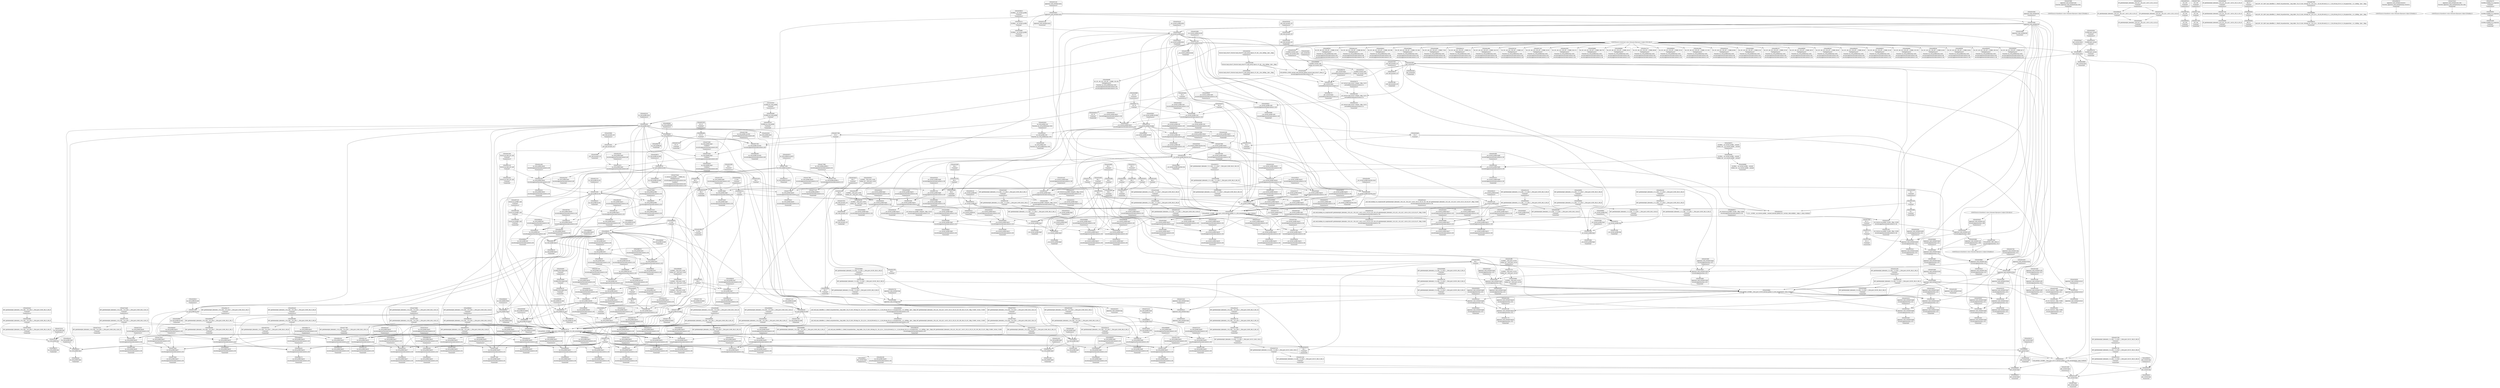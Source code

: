 digraph {
	CE0x40715d0 [shape=record,shape=Mrecord,label="{CE0x40715d0|aa_cred_profile:do.body5}"]
	CE0x4028330 [shape=record,shape=Mrecord,label="{CE0x4028330|apparmor_task_setrlimit:tmp1|*SummSink*}"]
	CE0x40701e0 [shape=record,shape=Mrecord,label="{CE0x40701e0|aa_cred_profile:profile|security/apparmor/include/context.h,100|*SummSink*}"]
	CE0x4034c10 [shape=record,shape=Mrecord,label="{CE0x4034c10|i64_3|*Constant*|*SummSource*}"]
	CE0x402dc80 [shape=record,shape=Mrecord,label="{CE0x402dc80|apparmor_task_setrlimit:call|security/apparmor/lsm.c,609}"]
	CE0x40450c0 [shape=record,shape=Mrecord,label="{CE0x40450c0|__aa_current_profile:tmp21|security/apparmor/include/context.h,138}"]
	CE0x404c0e0 [shape=record,shape=Mrecord,label="{CE0x404c0e0|aa_cred_profile:tmp15|security/apparmor/include/context.h,100}"]
	CE0x405daa0 [shape=record,shape=Mrecord,label="{CE0x405daa0|get_current:entry|*SummSource*}"]
	CE0x406e760 [shape=record,shape=Mrecord,label="{CE0x406e760|aa_cred_profile:tmp11|security/apparmor/include/context.h,100}"]
	CE0x4073210 [shape=record,shape=Mrecord,label="{CE0x4073210|aa_cred_profile:tmp30|security/apparmor/include/context.h,100|*SummSource*}"]
	CE0x4059920 [shape=record,shape=Mrecord,label="{CE0x4059920|get_current:tmp|*SummSink*}"]
	CE0x403c960 [shape=record,shape=Mrecord,label="{CE0x403c960|i64_2|*Constant*}"]
	CE0x408e6b0 [shape=record,shape=Mrecord,label="{CE0x408e6b0|44:_i32,_48:_i16,_128:_i8*,_:_CMRE_120,128_|*MultipleSource*|Function::aa_cred_profile&Arg::cred::|security/apparmor/include/context.h,99|security/apparmor/include/context.h,138}"]
	CE0x40789f0 [shape=record,shape=Mrecord,label="{CE0x40789f0|apparmor_task_setrlimit:task|Function::apparmor_task_setrlimit&Arg::task::|*SummSink*}"]
	CE0x4054c10 [shape=record,shape=Mrecord,label="{CE0x4054c10|__aa_current_profile:tmp16|security/apparmor/include/context.h,138}"]
	CE0x4071450 [shape=record,shape=Mrecord,label="{CE0x4071450|aa_cred_profile:do.end}"]
	CE0x404dcb0 [shape=record,shape=Mrecord,label="{CE0x404dcb0|__aa_current_profile:tmp7|security/apparmor/include/context.h,138}"]
	CE0x40254b0 [shape=record,shape=Mrecord,label="{CE0x40254b0|apparmor_task_setrlimit:if.end|*SummSource*}"]
	CE0x404b380 [shape=record,shape=Mrecord,label="{CE0x404b380|aa_cred_profile:expval|security/apparmor/include/context.h,100|*SummSink*}"]
	CE0x4086a30 [shape=record,shape=Mrecord,label="{CE0x4086a30|i8*_getelementptr_inbounds_(_36_x_i8_,_36_x_i8_*_.str12,_i32_0,_i32_0)|*Constant*}"]
	CE0x409b5a0 [shape=record,shape=Mrecord,label="{CE0x409b5a0|44:_i32,_48:_i16,_128:_i8*,_:_CMRE_44,48_|*MultipleSource*|Function::aa_cred_profile&Arg::cred::|security/apparmor/include/context.h,99|security/apparmor/include/context.h,138}"]
	CE0x4030590 [shape=record,shape=Mrecord,label="{CE0x4030590|apparmor_task_setrlimit:error.0|*SummSink*}"]
	CE0x406e9c0 [shape=record,shape=Mrecord,label="{CE0x406e9c0|aa_cred_profile:tmp1}"]
	CE0x4072dd0 [shape=record,shape=Mrecord,label="{CE0x4072dd0|i64*_getelementptr_inbounds_(_16_x_i64_,_16_x_i64_*___llvm_gcov_ctr46,_i64_0,_i64_14)|*Constant*|*SummSink*}"]
	CE0x402d4f0 [shape=record,shape=Mrecord,label="{CE0x402d4f0|apparmor_task_setrlimit:tmp2|security/apparmor/lsm.c,612|*SummSink*}"]
	CE0x405d730 [shape=record,shape=Mrecord,label="{CE0x405d730|GLOBAL:get_current|*Constant*|*SummSink*}"]
	CE0x406df80 [shape=record,shape=Mrecord,label="{CE0x406df80|i64*_getelementptr_inbounds_(_16_x_i64_,_16_x_i64_*___llvm_gcov_ctr46,_i64_0,_i64_4)|*Constant*|*SummSink*}"]
	CE0x405dc70 [shape=record,shape=Mrecord,label="{CE0x405dc70|_ret_%struct.task_struct*_%tmp4,_!dbg_!15471|./arch/x86/include/asm/current.h,14|*SummSource*}"]
	CE0x4083540 [shape=record,shape=Mrecord,label="{CE0x4083540|i32_100|*Constant*|*SummSource*}"]
	CE0x4077820 [shape=record,shape=Mrecord,label="{CE0x4077820|aa_cred_profile:profile11|security/apparmor/include/context.h,101}"]
	CE0x4057f50 [shape=record,shape=Mrecord,label="{CE0x4057f50|__aa_current_profile:tmp14|security/apparmor/include/context.h,138|*SummSource*}"]
	CE0x40780c0 [shape=record,shape=Mrecord,label="{CE0x40780c0|aa_cred_profile:tmp34|security/apparmor/include/context.h,101|*SummSink*}"]
	CE0x406b630 [shape=record,shape=Mrecord,label="{CE0x406b630|get_current:tmp|*SummSource*}"]
	CE0x4074760 [shape=record,shape=Mrecord,label="{CE0x4074760|i64*_getelementptr_inbounds_(_16_x_i64_,_16_x_i64_*___llvm_gcov_ctr46,_i64_0,_i64_12)|*Constant*}"]
	CE0x4026d80 [shape=record,shape=Mrecord,label="{CE0x4026d80|apparmor_task_setrlimit:if.end}"]
	CE0x406f590 [shape=record,shape=Mrecord,label="{CE0x406f590|44:_i32,_48:_i16,_128:_i8*,_:_CMRE_56,64_|*MultipleSource*|Function::aa_cred_profile&Arg::cred::|security/apparmor/include/context.h,99|security/apparmor/include/context.h,138}"]
	CE0x40272b0 [shape=record,shape=Mrecord,label="{CE0x40272b0|i32_138|*Constant*|*SummSource*}"]
	CE0x405d5d0 [shape=record,shape=Mrecord,label="{CE0x405d5d0|GLOBAL:get_current|*Constant*|*SummSource*}"]
	CE0x403d1d0 [shape=record,shape=Mrecord,label="{CE0x403d1d0|GLOBAL:__llvm_gcov_ctr58|Global_var:__llvm_gcov_ctr58}"]
	CE0x402ab10 [shape=record,shape=Mrecord,label="{CE0x402ab10|i64_0|*Constant*|*SummSource*}"]
	CE0x406fcf0 [shape=record,shape=Mrecord,label="{CE0x406fcf0|aa_cred_profile:profile|security/apparmor/include/context.h,100}"]
	CE0x4043db0 [shape=record,shape=Mrecord,label="{CE0x4043db0|i64*_getelementptr_inbounds_(_16_x_i64_,_16_x_i64_*___llvm_gcov_ctr46,_i64_0,_i64_0)|*Constant*}"]
	CE0x407e2f0 [shape=record,shape=Mrecord,label="{CE0x407e2f0|aa_cred_profile:tmp6|security/apparmor/include/context.h,100|*SummSource*}"]
	CE0x405fab0 [shape=record,shape=Mrecord,label="{CE0x405fab0|__aa_current_profile:tmp19|security/apparmor/include/context.h,138}"]
	CE0x408c2a0 [shape=record,shape=Mrecord,label="{CE0x408c2a0|aa_cred_profile:tmp8|security/apparmor/include/context.h,100}"]
	CE0x404bb50 [shape=record,shape=Mrecord,label="{CE0x404bb50|i64_6|*Constant*}"]
	CE0x4032530 [shape=record,shape=Mrecord,label="{CE0x4032530|i64_4|*Constant*}"]
	CE0x40274a0 [shape=record,shape=Mrecord,label="{CE0x40274a0|i8*_getelementptr_inbounds_(_45_x_i8_,_45_x_i8_*_.str14,_i32_0,_i32_0)|*Constant*}"]
	CE0x4055660 [shape=record,shape=Mrecord,label="{CE0x4055660|i8_1|*Constant*|*SummSink*}"]
	CE0x405a810 [shape=record,shape=Mrecord,label="{CE0x405a810|i8*_getelementptr_inbounds_(_36_x_i8_,_36_x_i8_*_.str12,_i32_0,_i32_0)|*Constant*|*SummSource*}"]
	CE0x40879f0 [shape=record,shape=Mrecord,label="{CE0x40879f0|i64_5|*Constant*}"]
	CE0x4047280 [shape=record,shape=Mrecord,label="{CE0x4047280|i64*_getelementptr_inbounds_(_2_x_i64_,_2_x_i64_*___llvm_gcov_ctr112,_i64_0,_i64_0)|*Constant*|*SummSource*}"]
	CE0x408cac0 [shape=record,shape=Mrecord,label="{CE0x408cac0|i64*_getelementptr_inbounds_(_16_x_i64_,_16_x_i64_*___llvm_gcov_ctr46,_i64_0,_i64_14)|*Constant*|*SummSource*}"]
	CE0x406e4d0 [shape=record,shape=Mrecord,label="{CE0x406e4d0|aa_cred_profile:tmp10|security/apparmor/include/context.h,100|*SummSink*}"]
	CE0x408b330 [shape=record,shape=Mrecord,label="{CE0x408b330|i64*_getelementptr_inbounds_(_16_x_i64_,_16_x_i64_*___llvm_gcov_ctr46,_i64_0,_i64_8)|*Constant*}"]
	CE0x4031bf0 [shape=record,shape=Mrecord,label="{CE0x4031bf0|__aa_current_profile:tobool1|security/apparmor/include/context.h,138|*SummSink*}"]
	CE0x4053eb0 [shape=record,shape=Mrecord,label="{CE0x4053eb0|i64*_getelementptr_inbounds_(_16_x_i64_,_16_x_i64_*___llvm_gcov_ctr46,_i64_0,_i64_1)|*Constant*|*SummSource*}"]
	CE0x405a940 [shape=record,shape=Mrecord,label="{CE0x405a940|i8*_getelementptr_inbounds_(_36_x_i8_,_36_x_i8_*_.str12,_i32_0,_i32_0)|*Constant*|*SummSink*}"]
	CE0x40565b0 [shape=record,shape=Mrecord,label="{CE0x40565b0|get_current:tmp3|*SummSink*}"]
	CE0x405d090 [shape=record,shape=Mrecord,label="{CE0x405d090|__aa_current_profile:call3|security/apparmor/include/context.h,138|*SummSink*}"]
	CE0x4052890 [shape=record,shape=Mrecord,label="{CE0x4052890|__aa_current_profile:do.end|*SummSource*}"]
	CE0x4045e60 [shape=record,shape=Mrecord,label="{CE0x4045e60|aa_cred_profile:entry}"]
	CE0x404e540 [shape=record,shape=Mrecord,label="{CE0x404e540|i64*_getelementptr_inbounds_(_11_x_i64_,_11_x_i64_*___llvm_gcov_ctr58,_i64_0,_i64_0)|*Constant*|*SummSource*}"]
	CE0x40848c0 [shape=record,shape=Mrecord,label="{CE0x40848c0|aa_cred_profile:tmp23|security/apparmor/include/context.h,100|*SummSink*}"]
	CE0x406e460 [shape=record,shape=Mrecord,label="{CE0x406e460|aa_cred_profile:tmp10|security/apparmor/include/context.h,100|*SummSource*}"]
	CE0x4052350 [shape=record,shape=Mrecord,label="{CE0x4052350|i32_22|*Constant*|*SummSource*}"]
	CE0x405bf20 [shape=record,shape=Mrecord,label="{CE0x405bf20|__aa_current_profile:tmp20|security/apparmor/include/context.h,138}"]
	CE0x4057060 [shape=record,shape=Mrecord,label="{CE0x4057060|aa_cred_profile:security|security/apparmor/include/context.h,99|*SummSource*}"]
	CE0x402a610 [shape=record,shape=Mrecord,label="{CE0x402a610|apparmor_task_setrlimit:tmp5|security/apparmor/lsm.c,612|*SummSource*}"]
	CE0x4031770 [shape=record,shape=Mrecord,label="{CE0x4031770|apparmor_task_setrlimit:tmp10|security/apparmor/lsm.c,615|*SummSink*}"]
	CE0x4044c80 [shape=record,shape=Mrecord,label="{CE0x4044c80|__aa_current_profile:cred|security/apparmor/include/context.h,138|*SummSink*}"]
	CE0x4044770 [shape=record,shape=Mrecord,label="{CE0x4044770|i32_78|*Constant*}"]
	CE0x405d250 [shape=record,shape=Mrecord,label="{CE0x405d250|GLOBAL:get_current|*Constant*}"]
	CE0x407dc60 [shape=record,shape=Mrecord,label="{CE0x407dc60|i64_0|*Constant*}"]
	CE0x4096a60 [shape=record,shape=Mrecord,label="{CE0x4096a60|aa_cred_profile:lnot.ext|security/apparmor/include/context.h,100}"]
	CE0x404a9c0 [shape=record,shape=Mrecord,label="{CE0x404a9c0|aa_cred_profile:conv|security/apparmor/include/context.h,100|*SummSink*}"]
	CE0x40731a0 [shape=record,shape=Mrecord,label="{CE0x40731a0|aa_cred_profile:tmp30|security/apparmor/include/context.h,100}"]
	CE0x4042b70 [shape=record,shape=Mrecord,label="{CE0x4042b70|_ret_%struct.aa_profile*_%tmp34,_!dbg_!15510|security/apparmor/include/context.h,101|*SummSource*}"]
	CE0x402b550 [shape=record,shape=Mrecord,label="{CE0x402b550|COLLAPSED:_GCMRE___llvm_gcov_ctr112_internal_global_2_x_i64_zeroinitializer:_elem_0:default:}"]
	CE0x40527b0 [shape=record,shape=Mrecord,label="{CE0x40527b0|__aa_current_profile:do.end}"]
	CE0x4052960 [shape=record,shape=Mrecord,label="{CE0x4052960|__aa_current_profile:do.end|*SummSink*}"]
	CE0x4079510 [shape=record,shape=Mrecord,label="{CE0x4079510|aa_cred_profile:tmp32|security/apparmor/include/context.h,101|*SummSource*}"]
	CE0x40a1eb0 [shape=record,shape=Mrecord,label="{CE0x40a1eb0|aa_cred_profile:tobool|security/apparmor/include/context.h,100|*SummSource*}"]
	CE0x40282c0 [shape=record,shape=Mrecord,label="{CE0x40282c0|apparmor_task_setrlimit:tmp1}"]
	CE0x405ee10 [shape=record,shape=Mrecord,label="{CE0x405ee10|__aa_current_profile:tmp18|security/apparmor/include/context.h,138|*SummSink*}"]
	CE0x40484d0 [shape=record,shape=Mrecord,label="{CE0x40484d0|GLOBAL:__aa_current_profile.__warned|Global_var:__aa_current_profile.__warned}"]
	CE0x4051b60 [shape=record,shape=Mrecord,label="{CE0x4051b60|aa_cred_profile:tmp2|*SummSink*}"]
	CE0x405fb90 [shape=record,shape=Mrecord,label="{CE0x405fb90|__aa_current_profile:tmp19|security/apparmor/include/context.h,138|*SummSink*}"]
	CE0x4051d90 [shape=record,shape=Mrecord,label="{CE0x4051d90|aa_cred_profile:tmp3|*SummSink*}"]
	CE0x405bb60 [shape=record,shape=Mrecord,label="{CE0x405bb60|i8*_getelementptr_inbounds_(_45_x_i8_,_45_x_i8_*_.str14,_i32_0,_i32_0)|*Constant*|*SummSink*}"]
	CE0x4033350 [shape=record,shape=Mrecord,label="{CE0x4033350|apparmor_task_setrlimit:tmp4|security/apparmor/lsm.c,612|*SummSink*}"]
	CE0x4056870 [shape=record,shape=Mrecord,label="{CE0x4056870|__aa_current_profile:tmp20|security/apparmor/include/context.h,138|*SummSource*}"]
	CE0x402aff0 [shape=record,shape=Mrecord,label="{CE0x402aff0|GLOBAL:__llvm_gcov_ctr105|Global_var:__llvm_gcov_ctr105|*SummSource*}"]
	CE0x4077890 [shape=record,shape=Mrecord,label="{CE0x4077890|aa_cred_profile:profile11|security/apparmor/include/context.h,101|*SummSource*}"]
	CE0x4048870 [shape=record,shape=Mrecord,label="{CE0x4048870|GLOBAL:__aa_current_profile.__warned|Global_var:__aa_current_profile.__warned|*SummSource*}"]
	CE0x40569a0 [shape=record,shape=Mrecord,label="{CE0x40569a0|__aa_current_profile:tmp20|security/apparmor/include/context.h,138|*SummSink*}"]
	CE0x402f8c0 [shape=record,shape=Mrecord,label="{CE0x402f8c0|__aa_current_profile:do.body|*SummSource*}"]
	CE0x403d740 [shape=record,shape=Mrecord,label="{CE0x403d740|aa_cred_profile:do.body}"]
	CE0x404f9c0 [shape=record,shape=Mrecord,label="{CE0x404f9c0|aa_cred_profile:if.end}"]
	CE0x40308d0 [shape=record,shape=Mrecord,label="{CE0x40308d0|i64*_getelementptr_inbounds_(_5_x_i64_,_5_x_i64_*___llvm_gcov_ctr105,_i64_0,_i64_4)|*Constant*|*SummSource*}"]
	CE0x40745e0 [shape=record,shape=Mrecord,label="{CE0x40745e0|aa_cred_profile:tmp25|security/apparmor/include/context.h,100|*SummSink*}"]
	CE0x4034590 [shape=record,shape=Mrecord,label="{CE0x4034590|apparmor_task_setrlimit:tmp6|security/apparmor/lsm.c,612|*SummSink*}"]
	CE0x402ada0 [shape=record,shape=Mrecord,label="{CE0x402ada0|i64_0|*Constant*|*SummSink*}"]
	CE0x408de50 [shape=record,shape=Mrecord,label="{CE0x408de50|aa_cred_profile:tmp7|security/apparmor/include/context.h,100|*SummSource*}"]
	CE0x4077f60 [shape=record,shape=Mrecord,label="{CE0x4077f60|aa_cred_profile:tmp34|security/apparmor/include/context.h,101|*SummSource*}"]
	CE0x405c4a0 [shape=record,shape=Mrecord,label="{CE0x405c4a0|aa_cred_profile:tmp15|security/apparmor/include/context.h,100|*SummSource*}"]
	CE0x4049890 [shape=record,shape=Mrecord,label="{CE0x4049890|__aa_current_profile:tmp12|security/apparmor/include/context.h,138|*SummSource*}"]
	CE0x408eb30 [shape=record,shape=Mrecord,label="{CE0x408eb30|44:_i32,_48:_i16,_128:_i8*,_:_CMRE_136,144_|*MultipleSource*|Function::aa_cred_profile&Arg::cred::|security/apparmor/include/context.h,99|security/apparmor/include/context.h,138}"]
	CE0x402a880 [shape=record,shape=Mrecord,label="{CE0x402a880|apparmor_task_setrlimit:tmp3|security/apparmor/lsm.c,612|*SummSink*}"]
	CE0x40246b0 [shape=record,shape=Mrecord,label="{CE0x40246b0|apparmor_task_setrlimit:tmp}"]
	CE0x40a1fe0 [shape=record,shape=Mrecord,label="{CE0x40a1fe0|aa_cred_profile:tmp5|security/apparmor/include/context.h,99|*SummSource*}"]
	CE0x40841e0 [shape=record,shape=Mrecord,label="{CE0x40841e0|aa_cred_profile:tmp22|security/apparmor/include/context.h,100|*SummSink*}"]
	CE0x4052fb0 [shape=record,shape=Mrecord,label="{CE0x4052fb0|__aa_current_profile:tmp1|*SummSource*}"]
	CE0x4059210 [shape=record,shape=Mrecord,label="{CE0x4059210|__aa_current_profile:bb|*SummSink*}"]
	CE0x404fe40 [shape=record,shape=Mrecord,label="{CE0x404fe40|44:_i32,_48:_i16,_128:_i8*,_:_CMRE_64,72_|*MultipleSource*|Function::aa_cred_profile&Arg::cred::|security/apparmor/include/context.h,99|security/apparmor/include/context.h,138}"]
	CE0x4085530 [shape=record,shape=Mrecord,label="{CE0x4085530|aa_cred_profile:tmp20|security/apparmor/include/context.h,100|*SummSink*}"]
	CE0x4050660 [shape=record,shape=Mrecord,label="{CE0x4050660|__aa_current_profile:tmp9|security/apparmor/include/context.h,138|*SummSink*}"]
	CE0x3fc5160 [shape=record,shape=Mrecord,label="{CE0x3fc5160|_ret_%struct.aa_profile*_%call4,_!dbg_!15494|security/apparmor/include/context.h,138|*SummSink*}"]
	CE0x408d450 [shape=record,shape=Mrecord,label="{CE0x408d450|aa_cred_profile:if.then|*SummSource*}"]
	CE0x407d770 [shape=record,shape=Mrecord,label="{CE0x407d770|COLLAPSED:_GCMRE___llvm_gcov_ctr46_internal_global_16_x_i64_zeroinitializer:_elem_0:default:}"]
	CE0x404adb0 [shape=record,shape=Mrecord,label="{CE0x404adb0|aa_cred_profile:expval|security/apparmor/include/context.h,100}"]
	CE0x4051310 [shape=record,shape=Mrecord,label="{CE0x4051310|aa_cred_profile:lor.rhs|*SummSource*}"]
	CE0x406fb30 [shape=record,shape=Mrecord,label="{CE0x406fb30|aa_cred_profile:tmp11|security/apparmor/include/context.h,100|*SummSink*}"]
	CE0x407e170 [shape=record,shape=Mrecord,label="{CE0x407e170|i64_2|*Constant*}"]
	CE0x40453a0 [shape=record,shape=Mrecord,label="{CE0x40453a0|__aa_current_profile:call4|security/apparmor/include/context.h,138}"]
	CE0x4089e00 [shape=record,shape=Mrecord,label="{CE0x4089e00|i64*_getelementptr_inbounds_(_16_x_i64_,_16_x_i64_*___llvm_gcov_ctr46,_i64_0,_i64_7)|*Constant*}"]
	"CONST[source:0(mediator),value:2(dynamic)][purpose:{subject}][SnkIdx:0]"
	CE0x405e990 [shape=record,shape=Mrecord,label="{CE0x405e990|__aa_current_profile:tmp17|security/apparmor/include/context.h,138|*SummSink*}"]
	CE0x4056510 [shape=record,shape=Mrecord,label="{CE0x4056510|get_current:tmp3|*SummSource*}"]
	CE0x407e410 [shape=record,shape=Mrecord,label="{CE0x407e410|aa_cred_profile:if.end|*SummSource*}"]
	CE0x4023550 [shape=record,shape=Mrecord,label="{CE0x4023550|apparmor_task_setrlimit:if.then|*SummSource*}"]
	CE0x4024960 [shape=record,shape=Mrecord,label="{CE0x4024960|apparmor_task_setrlimit:bb|*SummSink*}"]
	CE0x40320b0 [shape=record,shape=Mrecord,label="{CE0x40320b0|i64_5|*Constant*|*SummSource*}"]
	CE0x40703a0 [shape=record,shape=Mrecord,label="{CE0x40703a0|0:_%struct.aa_profile*,_:_CMRE_0,8_|*MultipleSource*|security/apparmor/include/context.h,99|*LoadInst*|security/apparmor/include/context.h,99|security/apparmor/include/context.h,100}"]
	CE0x40357b0 [shape=record,shape=Mrecord,label="{CE0x40357b0|apparmor_task_setrlimit:cmp|security/apparmor/lsm.c,612|*SummSource*}"]
	CE0x4087a60 [shape=record,shape=Mrecord,label="{CE0x4087a60|aa_cred_profile:tmp14|security/apparmor/include/context.h,100}"]
	CE0x3fc50c0 [shape=record,shape=Mrecord,label="{CE0x3fc50c0|_ret_%struct.aa_profile*_%call4,_!dbg_!15494|security/apparmor/include/context.h,138}"]
	CE0x402b2a0 [shape=record,shape=Mrecord,label="{CE0x402b2a0|__aa_current_profile:tmp2}"]
	CE0x4089c40 [shape=record,shape=Mrecord,label="{CE0x4089c40|aa_cred_profile:tmp17|security/apparmor/include/context.h,100|*SummSink*}"]
	CE0x4032600 [shape=record,shape=Mrecord,label="{CE0x4032600|i64_4|*Constant*|*SummSource*}"]
	CE0x4085840 [shape=record,shape=Mrecord,label="{CE0x4085840|aa_cred_profile:tmp21|security/apparmor/include/context.h,100}"]
	"CONST[source:0(mediator),value:2(dynamic)][purpose:{object}][SnkIdx:1]"
	CE0x407dcd0 [shape=record,shape=Mrecord,label="{CE0x407dcd0|aa_cred_profile:tmp6|security/apparmor/include/context.h,100|*SummSink*}"]
	CE0x40980e0 [shape=record,shape=Mrecord,label="{CE0x40980e0|i1_true|*Constant*}"]
	CE0x4be9e10 [shape=record,shape=Mrecord,label="{CE0x4be9e10|_ret_%struct.aa_profile*_%call4,_!dbg_!15494|security/apparmor/include/context.h,138|*SummSource*}"]
	CE0x404d1b0 [shape=record,shape=Mrecord,label="{CE0x404d1b0|GLOBAL:__llvm_gcov_ctr58|Global_var:__llvm_gcov_ctr58|*SummSink*}"]
	CE0x4076690 [shape=record,shape=Mrecord,label="{CE0x4076690|aa_cred_profile:tmp28|security/apparmor/include/context.h,100|*SummSource*}"]
	CE0x4083b00 [shape=record,shape=Mrecord,label="{CE0x4083b00|i64_12|*Constant*|*SummSink*}"]
	CE0x404f2b0 [shape=record,shape=Mrecord,label="{CE0x404f2b0|%struct.task_struct*_(%struct.task_struct**)*_asm_movq_%gs:$_1:P_,$0_,_r,im,_dirflag_,_fpsr_,_flags_|*SummSource*}"]
	CE0x407d920 [shape=record,shape=Mrecord,label="{CE0x407d920|aa_cred_profile:if.end|*SummSink*}"]
	CE0x4042650 [shape=record,shape=Mrecord,label="{CE0x4042650|aa_cred_profile:entry|*SummSink*}"]
	CE0x4059010 [shape=record,shape=Mrecord,label="{CE0x4059010|__aa_current_profile:bb}"]
	CE0x4083a50 [shape=record,shape=Mrecord,label="{CE0x4083a50|i64_12|*Constant*|*SummSource*}"]
	CE0x4084a80 [shape=record,shape=Mrecord,label="{CE0x4084a80|i64*_getelementptr_inbounds_(_16_x_i64_,_16_x_i64_*___llvm_gcov_ctr46,_i64_0,_i64_10)|*Constant*}"]
	CE0x406f350 [shape=record,shape=Mrecord,label="{CE0x406f350|44:_i32,_48:_i16,_128:_i8*,_:_CMRE_52,56_|*MultipleSource*|Function::aa_cred_profile&Arg::cred::|security/apparmor/include/context.h,99|security/apparmor/include/context.h,138}"]
	CE0x4070ef0 [shape=record,shape=Mrecord,label="{CE0x4070ef0|aa_cred_profile:tmp4|*LoadInst*|security/apparmor/include/context.h,99|*SummSource*}"]
	CE0x402c000 [shape=record,shape=Mrecord,label="{CE0x402c000|_ret_i32_%error.0,_!dbg_!15482|security/apparmor/lsm.c,615|*SummSink*}"]
	CE0x404bf20 [shape=record,shape=Mrecord,label="{CE0x404bf20|i64_6|*Constant*|*SummSink*}"]
	CE0x4035520 [shape=record,shape=Mrecord,label="{CE0x4035520|i32_0|*Constant*|*SummSink*}"]
	CE0x4051d20 [shape=record,shape=Mrecord,label="{CE0x4051d20|aa_cred_profile:tmp3|*SummSource*}"]
	CE0x4087360 [shape=record,shape=Mrecord,label="{CE0x4087360|void_(i8*,_i32,_i64)*_asm_sideeffect_1:_09ud2_0A.pushsection___bug_table,_22a_22_0A2:_09.long_1b_-_2b,_$_0:c_-_2b_0A_09.word_$_1:c_,_0_0A_09.org_2b+$_2:c_0A.popsection_,_i,i,i,_dirflag_,_fpsr_,_flags_|*SummSource*}"]
	CE0x4059140 [shape=record,shape=Mrecord,label="{CE0x4059140|__aa_current_profile:bb|*SummSource*}"]
	CE0x4034ec0 [shape=record,shape=Mrecord,label="{CE0x4034ec0|__aa_current_profile:entry|*SummSink*}"]
	"CONST[source:0(mediator),value:2(dynamic)][purpose:{subject}][SrcIdx:4]"
	CE0x4045870 [shape=record,shape=Mrecord,label="{CE0x4045870|__aa_current_profile:call4|security/apparmor/include/context.h,138|*SummSource*}"]
	CE0x4076620 [shape=record,shape=Mrecord,label="{CE0x4076620|aa_cred_profile:tmp28|security/apparmor/include/context.h,100}"]
	CE0x406c940 [shape=record,shape=Mrecord,label="{CE0x406c940|aa_cred_profile:tmp12|security/apparmor/include/context.h,100|*SummSource*}"]
	CE0x40a1410 [shape=record,shape=Mrecord,label="{CE0x40a1410|44:_i32,_48:_i16,_128:_i8*,_:_CMRE_96,104_|*MultipleSource*|Function::aa_cred_profile&Arg::cred::|security/apparmor/include/context.h,99|security/apparmor/include/context.h,138}"]
	CE0x4053450 [shape=record,shape=Mrecord,label="{CE0x4053450|GLOBAL:current_task|Global_var:current_task|*SummSource*}"]
	CE0x40333f0 [shape=record,shape=Mrecord,label="{CE0x40333f0|_call_void_mcount()_#2|*SummSink*}"]
	CE0x40472f0 [shape=record,shape=Mrecord,label="{CE0x40472f0|i64*_getelementptr_inbounds_(_2_x_i64_,_2_x_i64_*___llvm_gcov_ctr112,_i64_0,_i64_0)|*Constant*}"]
	CE0x4047830 [shape=record,shape=Mrecord,label="{CE0x4047830|__aa_current_profile:tobool|security/apparmor/include/context.h,138|*SummSink*}"]
	CE0x4028bb0 [shape=record,shape=Mrecord,label="{CE0x4028bb0|COLLAPSED:_GCMRE___llvm_gcov_ctr105_internal_global_5_x_i64_zeroinitializer:_elem_0:default:}"]
	CE0x40770f0 [shape=record,shape=Mrecord,label="{CE0x40770f0|i64*_getelementptr_inbounds_(_16_x_i64_,_16_x_i64_*___llvm_gcov_ctr46,_i64_0,_i64_15)|*Constant*|*SummSink*}"]
	CE0x4097240 [shape=record,shape=Mrecord,label="{CE0x4097240|aa_cred_profile:conv|security/apparmor/include/context.h,100|*SummSource*}"]
	CE0x4058b20 [shape=record,shape=Mrecord,label="{CE0x4058b20|44:_i32,_48:_i16,_128:_i8*,_:_CMRE_160,168_|*MultipleSource*|Function::aa_cred_profile&Arg::cred::|security/apparmor/include/context.h,99|security/apparmor/include/context.h,138}"]
	CE0x4079ba0 [shape=record,shape=Mrecord,label="{CE0x4079ba0|aa_cred_profile:tmp33|security/apparmor/include/context.h,101|*SummSource*}"]
	CE0x3fc7870 [shape=record,shape=Mrecord,label="{CE0x3fc7870|i32_11|*Constant*}"]
	CE0x40a2810 [shape=record,shape=Mrecord,label="{CE0x40a2810|aa_cred_profile:tobool|security/apparmor/include/context.h,100|*SummSink*}"]
	CE0x40756a0 [shape=record,shape=Mrecord,label="{CE0x40756a0|aa_cred_profile:tmp27|security/apparmor/include/context.h,100}"]
	CE0x4050550 [shape=record,shape=Mrecord,label="{CE0x4050550|__aa_current_profile:tmp9|security/apparmor/include/context.h,138|*SummSource*}"]
	CE0x4042a60 [shape=record,shape=Mrecord,label="{CE0x4042a60|aa_cred_profile:cred|Function::aa_cred_profile&Arg::cred::|*SummSink*}"]
	CE0x40330d0 [shape=record,shape=Mrecord,label="{CE0x40330d0|apparmor_task_setrlimit:tmp2|security/apparmor/lsm.c,612}"]
	CE0x402f5e0 [shape=record,shape=Mrecord,label="{CE0x402f5e0|__aa_current_profile:land.lhs.true|*SummSource*}"]
	CE0x40a2140 [shape=record,shape=Mrecord,label="{CE0x40a2140|%struct.aa_task_cxt*_null|*Constant*}"]
	CE0x404f390 [shape=record,shape=Mrecord,label="{CE0x404f390|%struct.task_struct*_(%struct.task_struct**)*_asm_movq_%gs:$_1:P_,$0_,_r,im,_dirflag_,_fpsr_,_flags_|*SummSink*}"]
	CE0x4097e20 [shape=record,shape=Mrecord,label="{CE0x4097e20|%struct.aa_profile*_null|*Constant*|*SummSource*}"]
	CE0x404cf00 [shape=record,shape=Mrecord,label="{CE0x404cf00|__aa_current_profile:land.lhs.true2|*SummSource*}"]
	CE0x40426c0 [shape=record,shape=Mrecord,label="{CE0x40426c0|aa_cred_profile:cred|Function::aa_cred_profile&Arg::cred::}"]
	CE0x4047620 [shape=record,shape=Mrecord,label="{CE0x4047620|_call_void_mcount()_#2|*SummSource*}"]
	CE0x40738a0 [shape=record,shape=Mrecord,label="{CE0x40738a0|aa_cred_profile:tmp31|security/apparmor/include/context.h,100|*SummSink*}"]
	CE0x4030d50 [shape=record,shape=Mrecord,label="{CE0x4030d50|apparmor_task_setrlimit:tmp9|security/apparmor/lsm.c,615|*SummSource*}"]
	CE0x4076250 [shape=record,shape=Mrecord,label="{CE0x4076250|i64*_getelementptr_inbounds_(_16_x_i64_,_16_x_i64_*___llvm_gcov_ctr46,_i64_0,_i64_13)|*Constant*|*SummSink*}"]
	CE0x404e0a0 [shape=record,shape=Mrecord,label="{CE0x404e0a0|_call_void_mcount()_#2}"]
	CE0x40531f0 [shape=record,shape=Mrecord,label="{CE0x40531f0|i64*_getelementptr_inbounds_(_11_x_i64_,_11_x_i64_*___llvm_gcov_ctr58,_i64_0,_i64_1)|*Constant*}"]
	CE0x402dae0 [shape=record,shape=Mrecord,label="{CE0x402dae0|i64_2|*Constant*|*SummSink*}"]
	CE0x4052720 [shape=record,shape=Mrecord,label="{CE0x4052720|__aa_current_profile:if.then|*SummSink*}"]
	CE0x408a170 [shape=record,shape=Mrecord,label="{CE0x408a170|i64*_getelementptr_inbounds_(_16_x_i64_,_16_x_i64_*___llvm_gcov_ctr46,_i64_0,_i64_7)|*Constant*|*SummSource*}"]
	CE0x4070cb0 [shape=record,shape=Mrecord,label="{CE0x4070cb0|aa_cred_profile:tmp4|*LoadInst*|security/apparmor/include/context.h,99}"]
	CE0x4096720 [shape=record,shape=Mrecord,label="{CE0x4096720|aa_cred_profile:lnot3|security/apparmor/include/context.h,100|*SummSource*}"]
	CE0x404df90 [shape=record,shape=Mrecord,label="{CE0x404df90|__aa_current_profile:tmp3|*SummSink*}"]
	CE0x40523c0 [shape=record,shape=Mrecord,label="{CE0x40523c0|i32_22|*Constant*|*SummSink*}"]
	CE0x4029a90 [shape=record,shape=Mrecord,label="{CE0x4029a90|i64*_getelementptr_inbounds_(_5_x_i64_,_5_x_i64_*___llvm_gcov_ctr105,_i64_0,_i64_3)|*Constant*|*SummSink*}"]
	CE0x40499f0 [shape=record,shape=Mrecord,label="{CE0x40499f0|__aa_current_profile:tmp12|security/apparmor/include/context.h,138|*SummSink*}"]
	CE0x4032390 [shape=record,shape=Mrecord,label="{CE0x4032390|__aa_current_profile:tmp10|security/apparmor/include/context.h,138}"]
	CE0x402d290 [shape=record,shape=Mrecord,label="{CE0x402d290|apparmor_task_setrlimit:tmp7|security/apparmor/lsm.c,613|*SummSink*}"]
	CE0x4057300 [shape=record,shape=Mrecord,label="{CE0x4057300|aa_cred_profile:security|security/apparmor/include/context.h,99}"]
	CE0x40327d0 [shape=record,shape=Mrecord,label="{CE0x40327d0|__aa_current_profile:tmp9|security/apparmor/include/context.h,138}"]
	CE0x409a580 [shape=record,shape=Mrecord,label="{CE0x409a580|aa_cred_profile:security|security/apparmor/include/context.h,99|*SummSink*}"]
	CE0x40759e0 [shape=record,shape=Mrecord,label="{CE0x40759e0|aa_cred_profile:tmp27|security/apparmor/include/context.h,100|*SummSink*}"]
	CE0x4044be0 [shape=record,shape=Mrecord,label="{CE0x4044be0|__aa_current_profile:cred|security/apparmor/include/context.h,138|*SummSource*}"]
	CE0x4042820 [shape=record,shape=Mrecord,label="{CE0x4042820|aa_cred_profile:cred|Function::aa_cred_profile&Arg::cred::|*SummSource*}"]
	CE0x4030ce0 [shape=record,shape=Mrecord,label="{CE0x4030ce0|apparmor_task_setrlimit:tmp9|security/apparmor/lsm.c,615}"]
	CE0x4027430 [shape=record,shape=Mrecord,label="{CE0x4027430|i32_138|*Constant*|*SummSink*}"]
	CE0x405efd0 [shape=record,shape=Mrecord,label="{CE0x405efd0|i64*_getelementptr_inbounds_(_11_x_i64_,_11_x_i64_*___llvm_gcov_ctr58,_i64_0,_i64_10)|*Constant*}"]
	"CONST[source:2(external),value:2(dynamic)][purpose:{subject}][SrcIdx:5]"
	CE0x4073a60 [shape=record,shape=Mrecord,label="{CE0x4073a60|i64*_getelementptr_inbounds_(_16_x_i64_,_16_x_i64_*___llvm_gcov_ctr46,_i64_0,_i64_15)|*Constant*}"]
	CE0x402f540 [shape=record,shape=Mrecord,label="{CE0x402f540|apparmor_task_setrlimit:tmp6|security/apparmor/lsm.c,612}"]
	CE0x40575c0 [shape=record,shape=Mrecord,label="{CE0x40575c0|i64*_getelementptr_inbounds_(_11_x_i64_,_11_x_i64_*___llvm_gcov_ctr58,_i64_0,_i64_6)|*Constant*|*SummSink*}"]
	CE0x4047690 [shape=record,shape=Mrecord,label="{CE0x4047690|__aa_current_profile:tobool|security/apparmor/include/context.h,138}"]
	CE0x408d170 [shape=record,shape=Mrecord,label="{CE0x408d170|aa_cred_profile:bb|*SummSink*}"]
	CE0x406eaa0 [shape=record,shape=Mrecord,label="{CE0x406eaa0|aa_cred_profile:tmp1|*SummSink*}"]
	CE0x4083d80 [shape=record,shape=Mrecord,label="{CE0x4083d80|i64*_getelementptr_inbounds_(_16_x_i64_,_16_x_i64_*___llvm_gcov_ctr46,_i64_0,_i64_9)|*Constant*}"]
	CE0x408b970 [shape=record,shape=Mrecord,label="{CE0x408b970|aa_cred_profile:tmp|*SummSink*}"]
	CE0x4073280 [shape=record,shape=Mrecord,label="{CE0x4073280|aa_cred_profile:tmp30|security/apparmor/include/context.h,100|*SummSink*}"]
	CE0x4051540 [shape=record,shape=Mrecord,label="{CE0x4051540|i64*_getelementptr_inbounds_(_2_x_i64_,_2_x_i64_*___llvm_gcov_ctr112,_i64_0,_i64_1)|*Constant*|*SummSink*}"]
	CE0x4076c00 [shape=record,shape=Mrecord,label="{CE0x4076c00|aa_cred_profile:tmp29|security/apparmor/include/context.h,100|*SummSource*}"]
	CE0x402d9d0 [shape=record,shape=Mrecord,label="{CE0x402d9d0|i64_2|*Constant*|*SummSource*}"]
	CE0x40413b0 [shape=record,shape=Mrecord,label="{CE0x40413b0|apparmor_task_setrlimit:tmp5|security/apparmor/lsm.c,612}"]
	CE0x408bb80 [shape=record,shape=Mrecord,label="{CE0x408bb80|aa_cred_profile:bb}"]
	CE0x4049f50 [shape=record,shape=Mrecord,label="{CE0x4049f50|i64*_getelementptr_inbounds_(_11_x_i64_,_11_x_i64_*___llvm_gcov_ctr58,_i64_0,_i64_6)|*Constant*|*SummSource*}"]
	CE0x4035820 [shape=record,shape=Mrecord,label="{CE0x4035820|i64_2|*Constant*}"]
	CE0x4077bd0 [shape=record,shape=Mrecord,label="{CE0x4077bd0|aa_cred_profile:tmp34|security/apparmor/include/context.h,101}"]
	CE0x40588e0 [shape=record,shape=Mrecord,label="{CE0x40588e0|44:_i32,_48:_i16,_128:_i8*,_:_CMRE_152,160_|*MultipleSource*|Function::aa_cred_profile&Arg::cred::|security/apparmor/include/context.h,99|security/apparmor/include/context.h,138}"]
	CE0x4054910 [shape=record,shape=Mrecord,label="{CE0x4054910|__aa_current_profile:tmp15|security/apparmor/include/context.h,138|*SummSource*}"]
	CE0x4096390 [shape=record,shape=Mrecord,label="{CE0x4096390|aa_cred_profile:lnot3|security/apparmor/include/context.h,100}"]
	CE0x404c680 [shape=record,shape=Mrecord,label="{CE0x404c680|__aa_current_profile:tmp8|security/apparmor/include/context.h,138|*SummSource*}"]
	CE0x4075ba0 [shape=record,shape=Mrecord,label="{CE0x4075ba0|i64*_getelementptr_inbounds_(_16_x_i64_,_16_x_i64_*___llvm_gcov_ctr46,_i64_0,_i64_13)|*Constant*}"]
	CE0x4054460 [shape=record,shape=Mrecord,label="{CE0x4054460|i64*_getelementptr_inbounds_(_11_x_i64_,_11_x_i64_*___llvm_gcov_ctr58,_i64_0,_i64_8)|*Constant*}"]
	CE0x4097030 [shape=record,shape=Mrecord,label="{CE0x4097030|aa_cred_profile:conv|security/apparmor/include/context.h,100}"]
	CE0x4050080 [shape=record,shape=Mrecord,label="{CE0x4050080|44:_i32,_48:_i16,_128:_i8*,_:_CMRE_72,80_|*MultipleSource*|Function::aa_cred_profile&Arg::cred::|security/apparmor/include/context.h,99|security/apparmor/include/context.h,138}"]
	CE0x4044a60 [shape=record,shape=Mrecord,label="{CE0x4044a60|COLLAPSED:_GCRE_current_task_external_global_%struct.task_struct*:_elem_0::|security/apparmor/include/context.h,138}"]
	CE0x402a7b0 [shape=record,shape=Mrecord,label="{CE0x402a7b0|i64_0|*Constant*}"]
	CE0x409a510 [shape=record,shape=Mrecord,label="{CE0x409a510|44:_i32,_48:_i16,_128:_i8*,_:_CMRE_0,4_|*MultipleSource*|Function::aa_cred_profile&Arg::cred::|security/apparmor/include/context.h,99|security/apparmor/include/context.h,138}"]
	CE0x4096060 [shape=record,shape=Mrecord,label="{CE0x4096060|aa_cred_profile:bb|*SummSource*}"]
	CE0x402f680 [shape=record,shape=Mrecord,label="{CE0x402f680|__aa_current_profile:land.lhs.true|*SummSink*}"]
	CE0x404c610 [shape=record,shape=Mrecord,label="{CE0x404c610|0:_i8,_:_GCMR___aa_current_profile.__warned_internal_global_i8_0,_section_.data.unlikely_,_align_1:_elem_0:default:}"]
	CE0x4058f30 [shape=record,shape=Mrecord,label="{CE0x4058f30|__aa_current_profile:do.body|*SummSink*}"]
	CE0x4085a30 [shape=record,shape=Mrecord,label="{CE0x4085a30|aa_cred_profile:tmp21|security/apparmor/include/context.h,100|*SummSource*}"]
	CE0x403c8f0 [shape=record,shape=Mrecord,label="{CE0x403c8f0|i64_3|*Constant*}"]
	CE0x404b550 [shape=record,shape=Mrecord,label="{CE0x404b550|aa_cred_profile:tobool4|security/apparmor/include/context.h,100|*SummSource*}"]
	CE0x4045b80 [shape=record,shape=Mrecord,label="{CE0x4045b80|GLOBAL:aa_cred_profile|*Constant*}"]
	CE0x4049610 [shape=record,shape=Mrecord,label="{CE0x4049610|__aa_current_profile:tmp12|security/apparmor/include/context.h,138}"]
	CE0x40876c0 [shape=record,shape=Mrecord,label="{CE0x40876c0|i64*_getelementptr_inbounds_(_16_x_i64_,_16_x_i64_*___llvm_gcov_ctr46,_i64_0,_i64_9)|*Constant*|*SummSink*}"]
	CE0x4045220 [shape=record,shape=Mrecord,label="{CE0x4045220|__aa_current_profile:tmp21|security/apparmor/include/context.h,138|*SummSource*}"]
	CE0x4084460 [shape=record,shape=Mrecord,label="{CE0x4084460|aa_cred_profile:tmp23|security/apparmor/include/context.h,100}"]
	CE0x40294d0 [shape=record,shape=Mrecord,label="{CE0x40294d0|_call_void_mcount()_#2}"]
	CE0x4030700 [shape=record,shape=Mrecord,label="{CE0x4030700|i64*_getelementptr_inbounds_(_5_x_i64_,_5_x_i64_*___llvm_gcov_ctr105,_i64_0,_i64_4)|*Constant*}"]
	CE0x407d700 [shape=record,shape=Mrecord,label="{CE0x407d700|aa_cred_profile:tmp}"]
	CE0x4079a80 [shape=record,shape=Mrecord,label="{CE0x4079a80|aa_cred_profile:tmp33|security/apparmor/include/context.h,101}"]
	CE0x40236e0 [shape=record,shape=Mrecord,label="{CE0x40236e0|apparmor_task_setrlimit:if.then}"]
	CE0x4095c50 [shape=record,shape=Mrecord,label="{CE0x4095c50|aa_cred_profile:do.cond}"]
	CE0x4070a70 [shape=record,shape=Mrecord,label="{CE0x4070a70|aa_cred_profile:tmp5|security/apparmor/include/context.h,99}"]
	CE0x402e9e0 [shape=record,shape=Mrecord,label="{CE0x402e9e0|i64_1|*Constant*}"]
	CE0x4037b30 [shape=record,shape=Mrecord,label="{CE0x4037b30|COLLAPSED:_CRE:_elem_0::|security/apparmor/lsm.c,612}"]
	CE0x40854c0 [shape=record,shape=Mrecord,label="{CE0x40854c0|aa_cred_profile:tmp20|security/apparmor/include/context.h,100|*SummSource*}"]
	CE0x4055d10 [shape=record,shape=Mrecord,label="{CE0x4055d10|_call_void_lockdep_rcu_suspicious(i8*_getelementptr_inbounds_(_36_x_i8_,_36_x_i8_*_.str12,_i32_0,_i32_0),_i32_138,_i8*_getelementptr_inbounds_(_45_x_i8_,_45_x_i8_*_.str14,_i32_0,_i32_0))_#7,_!dbg_!15483|security/apparmor/include/context.h,138|*SummSink*}"]
	CE0x402b380 [shape=record,shape=Mrecord,label="{CE0x402b380|__aa_current_profile:tmp2|*SummSink*}"]
	CE0x405e0e0 [shape=record,shape=Mrecord,label="{CE0x405e0e0|i64*_getelementptr_inbounds_(_11_x_i64_,_11_x_i64_*___llvm_gcov_ctr58,_i64_0,_i64_9)|*Constant*}"]
	CE0x406fa10 [shape=record,shape=Mrecord,label="{CE0x406fa10|aa_cred_profile:tmp11|security/apparmor/include/context.h,100|*SummSource*}"]
	CE0x4034520 [shape=record,shape=Mrecord,label="{CE0x4034520|apparmor_task_setrlimit:tmp6|security/apparmor/lsm.c,612|*SummSource*}"]
	CE0x404f1a0 [shape=record,shape=Mrecord,label="{CE0x404f1a0|GLOBAL:current_task|Global_var:current_task|*SummSink*}"]
	CE0x4098ab0 [shape=record,shape=Mrecord,label="{CE0x4098ab0|aa_cred_profile:tmp13|*SummSource*}"]
	CE0x4028250 [shape=record,shape=Mrecord,label="{CE0x4028250|i64_1|*Constant*|*SummSink*}"]
	CE0x403ae30 [shape=record,shape=Mrecord,label="{CE0x403ae30|__aa_current_profile:call|security/apparmor/include/context.h,138|*SummSource*}"]
	CE0x402d030 [shape=record,shape=Mrecord,label="{CE0x402d030|apparmor_task_setrlimit:error.0|*SummSource*}"]
	CE0x405c7e0 [shape=record,shape=Mrecord,label="{CE0x405c7e0|aa_cred_profile:tmp16|security/apparmor/include/context.h,100}"]
	CE0x40a1990 [shape=record,shape=Mrecord,label="{CE0x40a1990|44:_i32,_48:_i16,_128:_i8*,_:_CMRE_144,152_|*MultipleSource*|Function::aa_cred_profile&Arg::cred::|security/apparmor/include/context.h,99|security/apparmor/include/context.h,138}"]
	CE0x405f690 [shape=record,shape=Mrecord,label="{CE0x405f690|i64*_getelementptr_inbounds_(_11_x_i64_,_11_x_i64_*___llvm_gcov_ctr58,_i64_0,_i64_10)|*Constant*|*SummSink*}"]
	CE0x404f420 [shape=record,shape=Mrecord,label="{CE0x404f420|aa_cred_profile:do.body6}"]
	CE0x403dc00 [shape=record,shape=Mrecord,label="{CE0x403dc00|__aa_current_profile:entry}"]
	CE0x405cc40 [shape=record,shape=Mrecord,label="{CE0x405cc40|aa_cred_profile:tmp16|security/apparmor/include/context.h,100|*SummSink*}"]
	CE0x4024300 [shape=record,shape=Mrecord,label="{CE0x4024300|apparmor_task_setrlimit:bb|*SummSource*}"]
	CE0x408cee0 [shape=record,shape=Mrecord,label="{CE0x408cee0|aa_cred_profile:do.end8}"]
	CE0x402c7c0 [shape=record,shape=Mrecord,label="{CE0x402c7c0|GLOBAL:__llvm_gcov_ctr105|Global_var:__llvm_gcov_ctr105}"]
	CE0x406b770 [shape=record,shape=Mrecord,label="{CE0x406b770|get_current:tmp4|./arch/x86/include/asm/current.h,14|*SummSink*}"]
	CE0x4073f20 [shape=record,shape=Mrecord,label="{CE0x4073f20|aa_cred_profile:tmp24|security/apparmor/include/context.h,100|*SummSource*}"]
	CE0x403a870 [shape=record,shape=Mrecord,label="{CE0x403a870|i32_0|*Constant*}"]
	CE0x4096220 [shape=record,shape=Mrecord,label="{CE0x4096220|aa_cred_profile:lnot2|security/apparmor/include/context.h,100|*SummSource*}"]
	CE0x406dbe0 [shape=record,shape=Mrecord,label="{CE0x406dbe0|i64*_getelementptr_inbounds_(_16_x_i64_,_16_x_i64_*___llvm_gcov_ctr46,_i64_0,_i64_4)|*Constant*|*SummSource*}"]
	CE0x4075320 [shape=record,shape=Mrecord,label="{CE0x4075320|aa_cred_profile:tmp26|security/apparmor/include/context.h,100|*SummSource*}"]
	CE0x404deb0 [shape=record,shape=Mrecord,label="{CE0x404deb0|__aa_current_profile:if.end|*SummSink*}"]
	CE0x4054fa0 [shape=record,shape=Mrecord,label="{CE0x4054fa0|__aa_current_profile:tmp16|security/apparmor/include/context.h,138|*SummSink*}"]
	CE0x402edc0 [shape=record,shape=Mrecord,label="{CE0x402edc0|_call_void_mcount()_#2}"]
	CE0x40708a0 [shape=record,shape=Mrecord,label="{CE0x40708a0|get_current:tmp1|*SummSink*}"]
	CE0x4051610 [shape=record,shape=Mrecord,label="{CE0x4051610|i64*_getelementptr_inbounds_(_2_x_i64_,_2_x_i64_*___llvm_gcov_ctr112,_i64_0,_i64_0)|*Constant*|*SummSink*}"]
	CE0x406ea30 [shape=record,shape=Mrecord,label="{CE0x406ea30|aa_cred_profile:tmp1|*SummSource*}"]
	CE0x402b7e0 [shape=record,shape=Mrecord,label="{CE0x402b7e0|44:_i32,_48:_i16,_128:_i8*,_:_CMRE_4,8_|*MultipleSource*|Function::aa_cred_profile&Arg::cred::|security/apparmor/include/context.h,99|security/apparmor/include/context.h,138}"]
	CE0x4052020 [shape=record,shape=Mrecord,label="{CE0x4052020|i64_1|*Constant*}"]
	CE0x4098720 [shape=record,shape=Mrecord,label="{CE0x4098720|aa_cred_profile:tmp13}"]
	CE0x4077480 [shape=record,shape=Mrecord,label="{CE0x4077480|aa_cred_profile:tmp33|security/apparmor/include/context.h,101|*SummSink*}"]
	CE0x402cfc0 [shape=record,shape=Mrecord,label="{CE0x402cfc0|apparmor_task_setrlimit:error.0}"]
	CE0x404af30 [shape=record,shape=Mrecord,label="{CE0x404af30|GLOBAL:llvm.expect.i64|*Constant*|*SummSource*}"]
	CE0x4073590 [shape=record,shape=Mrecord,label="{CE0x4073590|aa_cred_profile:tmp31|security/apparmor/include/context.h,100}"]
	CE0x4085130 [shape=record,shape=Mrecord,label="{CE0x4085130|i64*_getelementptr_inbounds_(_16_x_i64_,_16_x_i64_*___llvm_gcov_ctr46,_i64_0,_i64_10)|*Constant*|*SummSink*}"]
	CE0x4052a40 [shape=record,shape=Mrecord,label="{CE0x4052a40|__aa_current_profile:land.lhs.true}"]
	CE0x40968a0 [shape=record,shape=Mrecord,label="{CE0x40968a0|aa_cred_profile:lnot3|security/apparmor/include/context.h,100|*SummSink*}"]
	CE0x4057ad0 [shape=record,shape=Mrecord,label="{CE0x4057ad0|__aa_current_profile:tmp13|security/apparmor/include/context.h,138|*SummSource*}"]
	CE0x407d7e0 [shape=record,shape=Mrecord,label="{CE0x407d7e0|aa_cred_profile:tmp|*SummSource*}"]
	CE0x404d4d0 [shape=record,shape=Mrecord,label="{CE0x404d4d0|__aa_current_profile:tmp6|security/apparmor/include/context.h,138}"]
	CE0x406b700 [shape=record,shape=Mrecord,label="{CE0x406b700|get_current:tmp4|./arch/x86/include/asm/current.h,14|*SummSource*}"]
	CE0x4043ee0 [shape=record,shape=Mrecord,label="{CE0x4043ee0|i64*_getelementptr_inbounds_(_16_x_i64_,_16_x_i64_*___llvm_gcov_ctr46,_i64_0,_i64_0)|*Constant*|*SummSource*}"]
	CE0x404d9d0 [shape=record,shape=Mrecord,label="{CE0x404d9d0|__aa_current_profile:tmp6|security/apparmor/include/context.h,138|*SummSource*}"]
	CE0x4023480 [shape=record,shape=Mrecord,label="{CE0x4023480|apparmor_task_setrlimit:bb}"]
	CE0x40847a0 [shape=record,shape=Mrecord,label="{CE0x40847a0|aa_cred_profile:tmp23|security/apparmor/include/context.h,100|*SummSource*}"]
	CE0x4070060 [shape=record,shape=Mrecord,label="{CE0x4070060|aa_cred_profile:profile|security/apparmor/include/context.h,100|*SummSource*}"]
	CE0x4043440 [shape=record,shape=Mrecord,label="{CE0x4043440|get_current:bb|*SummSink*}"]
	CE0x4076a10 [shape=record,shape=Mrecord,label="{CE0x4076a10|aa_cred_profile:tmp29|security/apparmor/include/context.h,100}"]
	CE0x4096cf0 [shape=record,shape=Mrecord,label="{CE0x4096cf0|aa_cred_profile:lnot.ext|security/apparmor/include/context.h,100|*SummSource*}"]
	CE0x40548a0 [shape=record,shape=Mrecord,label="{CE0x40548a0|__aa_current_profile:tmp15|security/apparmor/include/context.h,138}"]
	CE0x4097fa0 [shape=record,shape=Mrecord,label="{CE0x4097fa0|aa_cred_profile:tobool1|security/apparmor/include/context.h,100|*SummSource*}"]
	CE0x408d2d0 [shape=record,shape=Mrecord,label="{CE0x408d2d0|aa_cred_profile:if.then}"]
	CE0x403d5c0 [shape=record,shape=Mrecord,label="{CE0x403d5c0|aa_cred_profile:do.end|*SummSource*}"]
	CE0x408b170 [shape=record,shape=Mrecord,label="{CE0x408b170|aa_cred_profile:tmp19|security/apparmor/include/context.h,100|*SummSink*}"]
	CE0x40354b0 [shape=record,shape=Mrecord,label="{CE0x40354b0|i32_0|*Constant*|*SummSource*}"]
	CE0x402d1b0 [shape=record,shape=Mrecord,label="{CE0x402d1b0|apparmor_task_setrlimit:tmp7|security/apparmor/lsm.c,613}"]
	CE0x4050b40 [shape=record,shape=Mrecord,label="{CE0x4050b40|__aa_current_profile:tmp11|security/apparmor/include/context.h,138}"]
	CE0x405f370 [shape=record,shape=Mrecord,label="{CE0x405f370|i64*_getelementptr_inbounds_(_11_x_i64_,_11_x_i64_*___llvm_gcov_ctr58,_i64_0,_i64_10)|*Constant*|*SummSource*}"]
	CE0x40257e0 [shape=record,shape=Mrecord,label="{CE0x40257e0|apparmor_task_setrlimit:entry|*SummSink*}"]
	CE0x402aef0 [shape=record,shape=Mrecord,label="{CE0x402aef0|apparmor_task_setrlimit:tmp4|security/apparmor/lsm.c,612}"]
	CE0x4051140 [shape=record,shape=Mrecord,label="{CE0x4051140|44:_i32,_48:_i16,_128:_i8*,_:_CMRE_16,20_|*MultipleSource*|Function::aa_cred_profile&Arg::cred::|security/apparmor/include/context.h,99|security/apparmor/include/context.h,138}"]
	CE0x402fc70 [shape=record,shape=Mrecord,label="{CE0x402fc70|GLOBAL:__aa_current_profile|*Constant*}"]
	CE0x406c400 [shape=record,shape=Mrecord,label="{CE0x406c400|%struct.aa_profile*_null|*Constant*|*SummSink*}"]
	CE0x4075390 [shape=record,shape=Mrecord,label="{CE0x4075390|aa_cred_profile:tmp26|security/apparmor/include/context.h,100|*SummSink*}"]
	CE0x404d350 [shape=record,shape=Mrecord,label="{CE0x404d350|__aa_current_profile:tmp5|security/apparmor/include/context.h,138}"]
	CE0x4073f90 [shape=record,shape=Mrecord,label="{CE0x4073f90|aa_cred_profile:tmp24|security/apparmor/include/context.h,100|*SummSink*}"]
	CE0x405d910 [shape=record,shape=Mrecord,label="{CE0x405d910|get_current:entry}"]
	CE0x4077a10 [shape=record,shape=Mrecord,label="{CE0x4077a10|aa_cred_profile:profile11|security/apparmor/include/context.h,101|*SummSink*}"]
	CE0x4024720 [shape=record,shape=Mrecord,label="{CE0x4024720|apparmor_task_setrlimit:tmp|*SummSource*}"]
	CE0x4097d30 [shape=record,shape=Mrecord,label="{CE0x4097d30|%struct.aa_profile*_null|*Constant*}"]
	CE0x4035920 [shape=record,shape=Mrecord,label="{CE0x4035920|apparmor_task_setrlimit:call|security/apparmor/lsm.c,609|*SummSource*}"]
	CE0x401fbc0 [shape=record,shape=Mrecord,label="{CE0x401fbc0|i64*_getelementptr_inbounds_(_11_x_i64_,_11_x_i64_*___llvm_gcov_ctr58,_i64_0,_i64_1)|*Constant*|*SummSink*}"]
	CE0x403cc80 [shape=record,shape=Mrecord,label="{CE0x403cc80|i64_0|*Constant*}"]
	CE0x403ce40 [shape=record,shape=Mrecord,label="{CE0x403ce40|__aa_current_profile:tmp4|security/apparmor/include/context.h,138|*SummSource*}"]
	CE0x4079580 [shape=record,shape=Mrecord,label="{CE0x4079580|aa_cred_profile:tmp32|security/apparmor/include/context.h,101|*SummSink*}"]
	CE0x40449f0 [shape=record,shape=Mrecord,label="{CE0x40449f0|__aa_current_profile:cred|security/apparmor/include/context.h,138}"]
	CE0x40437a0 [shape=record,shape=Mrecord,label="{CE0x40437a0|i64*_getelementptr_inbounds_(_2_x_i64_,_2_x_i64_*___llvm_gcov_ctr112,_i64_0,_i64_1)|*Constant*}"]
	CE0x406c7a0 [shape=record,shape=Mrecord,label="{CE0x406c7a0|aa_cred_profile:tmp12|security/apparmor/include/context.h,100}"]
	CE0x4083070 [shape=record,shape=Mrecord,label="{CE0x4083070|i64*_getelementptr_inbounds_(_16_x_i64_,_16_x_i64_*___llvm_gcov_ctr46,_i64_0,_i64_8)|*Constant*|*SummSink*}"]
	CE0x401fa00 [shape=record,shape=Mrecord,label="{CE0x401fa00|i64*_getelementptr_inbounds_(_11_x_i64_,_11_x_i64_*___llvm_gcov_ctr58,_i64_0,_i64_1)|*Constant*|*SummSource*}"]
	CE0x40425c0 [shape=record,shape=Mrecord,label="{CE0x40425c0|aa_cred_profile:entry|*SummSource*}"]
	CE0x404e6f0 [shape=record,shape=Mrecord,label="{CE0x404e6f0|i64*_getelementptr_inbounds_(_11_x_i64_,_11_x_i64_*___llvm_gcov_ctr58,_i64_0,_i64_0)|*Constant*|*SummSink*}"]
	CE0x40744c0 [shape=record,shape=Mrecord,label="{CE0x40744c0|aa_cred_profile:tmp25|security/apparmor/include/context.h,100|*SummSource*}"]
	CE0x4051c30 [shape=record,shape=Mrecord,label="{CE0x4051c30|aa_cred_profile:tmp3}"]
	CE0x408da80 [shape=record,shape=Mrecord,label="{CE0x408da80|GLOBAL:__llvm_gcov_ctr46|Global_var:__llvm_gcov_ctr46|*SummSource*}"]
	CE0x4086080 [shape=record,shape=Mrecord,label="{CE0x4086080|_call_void_asm_sideeffect_1:_09ud2_0A.pushsection___bug_table,_22a_22_0A2:_09.long_1b_-_2b,_$_0:c_-_2b_0A_09.word_$_1:c_,_0_0A_09.org_2b+$_2:c_0A.popsection_,_i,i,i,_dirflag_,_fpsr_,_flags_(i8*_getelementptr_inbounds_(_36_x_i8_,_36_x_i8_*_.str12,_i32_0,_i32_0),_i32_100,_i64_12)_#2,_!dbg_!15490,_!srcloc_!15493|security/apparmor/include/context.h,100|*SummSource*}"]
	CE0x40a1650 [shape=record,shape=Mrecord,label="{CE0x40a1650|44:_i32,_48:_i16,_128:_i8*,_:_CMRE_104,112_|*MultipleSource*|Function::aa_cred_profile&Arg::cred::|security/apparmor/include/context.h,99|security/apparmor/include/context.h,138}"]
	CE0x403cac0 [shape=record,shape=Mrecord,label="{CE0x403cac0|__aa_current_profile:tmp4|security/apparmor/include/context.h,138}"]
	CE0x409bed0 [shape=record,shape=Mrecord,label="{CE0x409bed0|aa_cred_profile:tmp9|security/apparmor/include/context.h,100|*SummSink*}"]
	CE0x4075f10 [shape=record,shape=Mrecord,label="{CE0x4075f10|i64*_getelementptr_inbounds_(_16_x_i64_,_16_x_i64_*___llvm_gcov_ctr46,_i64_0,_i64_13)|*Constant*|*SummSource*}"]
	CE0x402cd40 [shape=record,shape=Mrecord,label="{CE0x402cd40|apparmor_task_setrlimit:call1|security/apparmor/lsm.c,613|*SummSource*}"]
	CE0x403cf10 [shape=record,shape=Mrecord,label="{CE0x403cf10|__aa_current_profile:tmp4|security/apparmor/include/context.h,138|*SummSink*}"]
	CE0x404ab80 [shape=record,shape=Mrecord,label="{CE0x404ab80|GLOBAL:llvm.expect.i64|*Constant*}"]
	CE0x408c750 [shape=record,shape=Mrecord,label="{CE0x408c750|i64*_getelementptr_inbounds_(_16_x_i64_,_16_x_i64_*___llvm_gcov_ctr46,_i64_0,_i64_14)|*Constant*}"]
	CE0x407e500 [shape=record,shape=Mrecord,label="{CE0x407e500|aa_cred_profile:lor.rhs}"]
	CE0x4058d60 [shape=record,shape=Mrecord,label="{CE0x4058d60|44:_i32,_48:_i16,_128:_i8*,_:_CMRE_168,176_|*MultipleSource*|Function::aa_cred_profile&Arg::cred::|security/apparmor/include/context.h,99|security/apparmor/include/context.h,138}"]
	CE0x406d990 [shape=record,shape=Mrecord,label="{CE0x406d990|44:_i32,_48:_i16,_128:_i8*,_:_CMRE_28,32_|*MultipleSource*|Function::aa_cred_profile&Arg::cred::|security/apparmor/include/context.h,99|security/apparmor/include/context.h,138}"]
	CE0x404e290 [shape=record,shape=Mrecord,label="{CE0x404e290|__aa_current_profile:call|security/apparmor/include/context.h,138}"]
	CE0x4098e10 [shape=record,shape=Mrecord,label="{CE0x4098e10|aa_cred_profile:lnot2|security/apparmor/include/context.h,100}"]
	CE0x404f600 [shape=record,shape=Mrecord,label="{CE0x404f600|__aa_current_profile:tmp|*SummSource*}"]
	CE0x40314f0 [shape=record,shape=Mrecord,label="{CE0x40314f0|apparmor_task_setrlimit:tmp10|security/apparmor/lsm.c,615}"]
	CE0x40326d0 [shape=record,shape=Mrecord,label="{CE0x40326d0|i64_4|*Constant*|*SummSink*}"]
	CE0x4085d10 [shape=record,shape=Mrecord,label="{CE0x4085d10|_call_void_asm_sideeffect_1:_09ud2_0A.pushsection___bug_table,_22a_22_0A2:_09.long_1b_-_2b,_$_0:c_-_2b_0A_09.word_$_1:c_,_0_0A_09.org_2b+$_2:c_0A.popsection_,_i,i,i,_dirflag_,_fpsr_,_flags_(i8*_getelementptr_inbounds_(_36_x_i8_,_36_x_i8_*_.str12,_i32_0,_i32_0),_i32_100,_i64_12)_#2,_!dbg_!15490,_!srcloc_!15493|security/apparmor/include/context.h,100}"]
	CE0x404f050 [shape=record,shape=Mrecord,label="{CE0x404f050|aa_cred_profile:tmp2}"]
	CE0x4048310 [shape=record,shape=Mrecord,label="{CE0x4048310|__aa_current_profile:tmp7|security/apparmor/include/context.h,138|*SummSink*}"]
	CE0x40422b0 [shape=record,shape=Mrecord,label="{CE0x40422b0|_ret_%struct.task_struct*_%tmp4,_!dbg_!15471|./arch/x86/include/asm/current.h,14}"]
	CE0x40863c0 [shape=record,shape=Mrecord,label="{CE0x40863c0|void_(i8*,_i32,_i64)*_asm_sideeffect_1:_09ud2_0A.pushsection___bug_table,_22a_22_0A2:_09.long_1b_-_2b,_$_0:c_-_2b_0A_09.word_$_1:c_,_0_0A_09.org_2b+$_2:c_0A.popsection_,_i,i,i,_dirflag_,_fpsr_,_flags_|*SummSink*}"]
	CE0x4034e20 [shape=record,shape=Mrecord,label="{CE0x4034e20|__aa_current_profile:entry|*SummSource*}"]
	CE0x4058050 [shape=record,shape=Mrecord,label="{CE0x4058050|__aa_current_profile:tmp14|security/apparmor/include/context.h,138|*SummSink*}"]
	CE0x40a1210 [shape=record,shape=Mrecord,label="{CE0x40a1210|44:_i32,_48:_i16,_128:_i8*,_:_CMRE_88,89_|*MultipleSource*|Function::aa_cred_profile&Arg::cred::|security/apparmor/include/context.h,99|security/apparmor/include/context.h,138}"]
	CE0x406d220 [shape=record,shape=Mrecord,label="{CE0x406d220|apparmor_task_setrlimit:resource|Function::apparmor_task_setrlimit&Arg::resource::|*SummSink*}"]
	CE0x4048e10 [shape=record,shape=Mrecord,label="{CE0x4048e10|__aa_current_profile:if.end|*SummSource*}"]
	CE0x40289f0 [shape=record,shape=Mrecord,label="{CE0x40289f0|GLOBAL:__aa_current_profile|*Constant*|*SummSink*}"]
	CE0x40717f0 [shape=record,shape=Mrecord,label="{CE0x40717f0|aa_cred_profile:do.body5|*SummSink*}"]
	CE0x408bd20 [shape=record,shape=Mrecord,label="{CE0x408bd20|aa_cred_profile:lor.end}"]
	CE0x408d540 [shape=record,shape=Mrecord,label="{CE0x408d540|aa_cred_profile:if.then|*SummSink*}"]
	CE0x40479b0 [shape=record,shape=Mrecord,label="{CE0x40479b0|__aa_current_profile:tobool|security/apparmor/include/context.h,138|*SummSource*}"]
	CE0x406cce0 [shape=record,shape=Mrecord,label="{CE0x406cce0|aa_cred_profile:tobool1|security/apparmor/include/context.h,100}"]
	CE0x4047eb0 [shape=record,shape=Mrecord,label="{CE0x4047eb0|get_current:tmp4|./arch/x86/include/asm/current.h,14}"]
	CE0x4031b20 [shape=record,shape=Mrecord,label="{CE0x4031b20|__aa_current_profile:tobool1|security/apparmor/include/context.h,138|*SummSource*}"]
	CE0x409b980 [shape=record,shape=Mrecord,label="{CE0x409b980|aa_cred_profile:tmp8|security/apparmor/include/context.h,100|*SummSink*}"]
	CE0x4055ca0 [shape=record,shape=Mrecord,label="{CE0x4055ca0|_call_void_lockdep_rcu_suspicious(i8*_getelementptr_inbounds_(_36_x_i8_,_36_x_i8_*_.str12,_i32_0,_i32_0),_i32_138,_i8*_getelementptr_inbounds_(_45_x_i8_,_45_x_i8_*_.str14,_i32_0,_i32_0))_#7,_!dbg_!15483|security/apparmor/include/context.h,138|*SummSource*}"]
	CE0x40455d0 [shape=record,shape=Mrecord,label="{CE0x40455d0|__aa_current_profile:tmp21|security/apparmor/include/context.h,138|*SummSink*}"]
	CE0x403d960 [shape=record,shape=Mrecord,label="{CE0x403d960|apparmor_task_setrlimit:cmp|security/apparmor/lsm.c,612}"]
	CE0x408c590 [shape=record,shape=Mrecord,label="{CE0x408c590|aa_cred_profile:tmp29|security/apparmor/include/context.h,100|*SummSink*}"]
	CE0x405c120 [shape=record,shape=Mrecord,label="{CE0x405c120|aa_cred_profile:tmp14|security/apparmor/include/context.h,100|*SummSink*}"]
	CE0x405fb20 [shape=record,shape=Mrecord,label="{CE0x405fb20|__aa_current_profile:tmp19|security/apparmor/include/context.h,138|*SummSource*}"]
	CE0x4043390 [shape=record,shape=Mrecord,label="{CE0x4043390|get_current:bb}"]
	CE0x402a3e0 [shape=record,shape=Mrecord,label="{CE0x402a3e0|i64_3|*Constant*}"]
	CE0x404d3c0 [shape=record,shape=Mrecord,label="{CE0x404d3c0|__aa_current_profile:tmp5|security/apparmor/include/context.h,138|*SummSource*}"]
	CE0x4042f90 [shape=record,shape=Mrecord,label="{CE0x4042f90|_ret_%struct.aa_profile*_%tmp34,_!dbg_!15510|security/apparmor/include/context.h,101|*SummSink*}"]
	CE0x4054ea0 [shape=record,shape=Mrecord,label="{CE0x4054ea0|__aa_current_profile:tmp16|security/apparmor/include/context.h,138|*SummSource*}"]
	CE0x404f590 [shape=record,shape=Mrecord,label="{CE0x404f590|COLLAPSED:_GCMRE___llvm_gcov_ctr58_internal_global_11_x_i64_zeroinitializer:_elem_0:default:}"]
	CE0x405c620 [shape=record,shape=Mrecord,label="{CE0x405c620|aa_cred_profile:tmp15|security/apparmor/include/context.h,100|*SummSink*}"]
	CE0x402bcc0 [shape=record,shape=Mrecord,label="{CE0x402bcc0|get_current:tmp}"]
	CE0x4023240 [shape=record,shape=Mrecord,label="{CE0x4023240|apparmor_task_setrlimit:tmp1|*SummSource*}"]
	CE0x408bc60 [shape=record,shape=Mrecord,label="{CE0x408bc60|aa_cred_profile:do.cond|*SummSink*}"]
	CE0x4032210 [shape=record,shape=Mrecord,label="{CE0x4032210|i64_5|*Constant*|*SummSink*}"]
	CE0x405e8b0 [shape=record,shape=Mrecord,label="{CE0x405e8b0|__aa_current_profile:tmp17|security/apparmor/include/context.h,138}"]
	CE0x404d070 [shape=record,shape=Mrecord,label="{CE0x404d070|__aa_current_profile:land.lhs.true2|*SummSink*}"]
	CE0x406beb0 [shape=record,shape=Mrecord,label="{CE0x406beb0|get_current:tmp2}"]
	CE0x4095d80 [shape=record,shape=Mrecord,label="{CE0x4095d80|aa_cred_profile:do.cond|*SummSource*}"]
	CE0x401ff60 [shape=record,shape=Mrecord,label="{CE0x401ff60|i64*_getelementptr_inbounds_(_5_x_i64_,_5_x_i64_*___llvm_gcov_ctr105,_i64_0,_i64_0)|*Constant*}"]
	CE0x406d650 [shape=record,shape=Mrecord,label="{CE0x406d650|44:_i32,_48:_i16,_128:_i8*,_:_CMRE_20,24_|*MultipleSource*|Function::aa_cred_profile&Arg::cred::|security/apparmor/include/context.h,99|security/apparmor/include/context.h,138}"]
	CE0x408be50 [shape=record,shape=Mrecord,label="{CE0x408be50|aa_cred_profile:lor.end|*SummSource*}"]
	CE0x4049330 [shape=record,shape=Mrecord,label="{CE0x4049330|__aa_current_profile:tmp11|security/apparmor/include/context.h,138|*SummSource*}"]
	CE0x4053f80 [shape=record,shape=Mrecord,label="{CE0x4053f80|i1_true|*Constant*|*SummSink*}"]
	CE0x4025140 [shape=record,shape=Mrecord,label="{CE0x4025140|apparmor_task_setrlimit:entry|*SummSource*}"]
	CE0x4045940 [shape=record,shape=Mrecord,label="{CE0x4045940|__aa_current_profile:call4|security/apparmor/include/context.h,138|*SummSink*}"]
	CE0x402ccd0 [shape=record,shape=Mrecord,label="{CE0x402ccd0|apparmor_task_setrlimit:call1|security/apparmor/lsm.c,613}"]
	CE0x4095b40 [shape=record,shape=Mrecord,label="{CE0x4095b40|aa_cred_profile:do.body|*SummSink*}"]
	CE0x40784c0 [shape=record,shape=Mrecord,label="{CE0x40784c0|apparmor_task_setrlimit:new_rlim|Function::apparmor_task_setrlimit&Arg::new_rlim::|*SummSink*}"]
	CE0x4035990 [shape=record,shape=Mrecord,label="{CE0x4035990|apparmor_task_setrlimit:call|security/apparmor/lsm.c,609|*SummSink*}"]
	CE0x406bf90 [shape=record,shape=Mrecord,label="{CE0x406bf90|get_current:tmp3}"]
	CE0x4051f90 [shape=record,shape=Mrecord,label="{CE0x4051f90|__aa_current_profile:tmp|*SummSink*}"]
	CE0x40a1890 [shape=record,shape=Mrecord,label="{CE0x40a1890|44:_i32,_48:_i16,_128:_i8*,_:_CMRE_112,120_|*MultipleSource*|Function::aa_cred_profile&Arg::cred::|security/apparmor/include/context.h,99|security/apparmor/include/context.h,138}"]
	CE0x402eba0 [shape=record,shape=Mrecord,label="{CE0x402eba0|i32_0|*Constant*}"]
	CE0x4096e70 [shape=record,shape=Mrecord,label="{CE0x4096e70|aa_cred_profile:lnot.ext|security/apparmor/include/context.h,100|*SummSink*}"]
	CE0x40502c0 [shape=record,shape=Mrecord,label="{CE0x40502c0|44:_i32,_48:_i16,_128:_i8*,_:_CMRE_80,88_|*MultipleSource*|Function::aa_cred_profile&Arg::cred::|security/apparmor/include/context.h,99|security/apparmor/include/context.h,138}"]
	CE0x404c4a0 [shape=record,shape=Mrecord,label="{CE0x404c4a0|__aa_current_profile:tmp8|security/apparmor/include/context.h,138}"]
	CE0x40a2290 [shape=record,shape=Mrecord,label="{CE0x40a2290|%struct.aa_task_cxt*_null|*Constant*|*SummSource*}"]
	CE0x403d870 [shape=record,shape=Mrecord,label="{CE0x403d870|aa_cred_profile:do.body|*SummSource*}"]
	CE0x4032e60 [shape=record,shape=Mrecord,label="{CE0x4032e60|_ret_i32_%error.0,_!dbg_!15482|security/apparmor/lsm.c,615|*SummSource*}"]
	CE0x40758c0 [shape=record,shape=Mrecord,label="{CE0x40758c0|aa_cred_profile:tmp27|security/apparmor/include/context.h,100|*SummSource*}"]
	CE0x4042db0 [shape=record,shape=Mrecord,label="{CE0x4042db0|_ret_%struct.aa_profile*_%tmp34,_!dbg_!15510|security/apparmor/include/context.h,101}"]
	CE0x409b800 [shape=record,shape=Mrecord,label="{CE0x409b800|aa_cred_profile:tmp8|security/apparmor/include/context.h,100|*SummSource*}"]
	CE0x4055160 [shape=record,shape=Mrecord,label="{CE0x4055160|i8_1|*Constant*}"]
	CE0x405a4f0 [shape=record,shape=Mrecord,label="{CE0x405a4f0|GLOBAL:lockdep_rcu_suspicious|*Constant*|*SummSink*}"]
	CE0x404bda0 [shape=record,shape=Mrecord,label="{CE0x404bda0|i64_6|*Constant*|*SummSource*}"]
	CE0x402ce50 [shape=record,shape=Mrecord,label="{CE0x402ce50|apparmor_task_setrlimit:call1|security/apparmor/lsm.c,613|*SummSink*}"]
	CE0x3fc78e0 [shape=record,shape=Mrecord,label="{CE0x3fc78e0|i32_11|*Constant*|*SummSink*}"]
	CE0x4028fb0 [shape=record,shape=Mrecord,label="{CE0x4028fb0|apparmor_task_setrlimit:tmp8|security/apparmor/lsm.c,613}"]
	CE0x4046140 [shape=record,shape=Mrecord,label="{CE0x4046140|GLOBAL:aa_cred_profile|*Constant*|*SummSink*}"]
	CE0x406bf20 [shape=record,shape=Mrecord,label="{CE0x406bf20|get_current:tmp2|*SummSource*}"]
	CE0x404ea00 [shape=record,shape=Mrecord,label="{CE0x404ea00|__aa_current_profile:tmp3}"]
	CE0x4027240 [shape=record,shape=Mrecord,label="{CE0x4027240|i32_138|*Constant*}"]
	CE0x404b2b0 [shape=record,shape=Mrecord,label="{CE0x404b2b0|aa_cred_profile:expval|security/apparmor/include/context.h,100|*SummSource*}"]
	CE0x4047df0 [shape=record,shape=Mrecord,label="{CE0x4047df0|_call_void_mcount()_#2|*SummSink*}"]
	CE0x4054140 [shape=record,shape=Mrecord,label="{CE0x4054140|i64*_getelementptr_inbounds_(_11_x_i64_,_11_x_i64_*___llvm_gcov_ctr58,_i64_0,_i64_8)|*Constant*|*SummSink*}"]
	CE0x40a1e40 [shape=record,shape=Mrecord,label="{CE0x40a1e40|aa_cred_profile:tobool|security/apparmor/include/context.h,100}"]
	CE0x404ee10 [shape=record,shape=Mrecord,label="{CE0x404ee10|i64*_getelementptr_inbounds_(_16_x_i64_,_16_x_i64_*___llvm_gcov_ctr46,_i64_0,_i64_1)|*Constant*|*SummSink*}"]
	CE0x4049490 [shape=record,shape=Mrecord,label="{CE0x4049490|__aa_current_profile:tmp11|security/apparmor/include/context.h,138|*SummSink*}"]
	CE0x402e970 [shape=record,shape=Mrecord,label="{CE0x402e970|apparmor_task_setrlimit:tmp|*SummSink*}"]
	CE0x408ab30 [shape=record,shape=Mrecord,label="{CE0x408ab30|aa_cred_profile:tmp18|security/apparmor/include/context.h,100|*SummSource*}"]
	CE0x4021040 [shape=record,shape=Mrecord,label="{CE0x4021040|i64*_getelementptr_inbounds_(_5_x_i64_,_5_x_i64_*___llvm_gcov_ctr105,_i64_0,_i64_0)|*Constant*|*SummSink*}"]
	CE0x40742a0 [shape=record,shape=Mrecord,label="{CE0x40742a0|aa_cred_profile:tmp25|security/apparmor/include/context.h,100}"]
	CE0x4054980 [shape=record,shape=Mrecord,label="{CE0x4054980|__aa_current_profile:tmp15|security/apparmor/include/context.h,138|*SummSink*}"]
	CE0x4042320 [shape=record,shape=Mrecord,label="{CE0x4042320|_ret_%struct.task_struct*_%tmp4,_!dbg_!15471|./arch/x86/include/asm/current.h,14|*SummSink*}"]
	CE0x4085450 [shape=record,shape=Mrecord,label="{CE0x4085450|aa_cred_profile:tmp20|security/apparmor/include/context.h,100}"]
	CE0x4020820 [shape=record,shape=Mrecord,label="{CE0x4020820|apparmor_task_setrlimit:entry}"]
	CE0x409bb60 [shape=record,shape=Mrecord,label="{CE0x409bb60|aa_cred_profile:tmp9|security/apparmor/include/context.h,100}"]
	CE0x403d330 [shape=record,shape=Mrecord,label="{CE0x403d330|GLOBAL:__llvm_gcov_ctr58|Global_var:__llvm_gcov_ctr58|*SummSource*}"]
	CE0x402b8b0 [shape=record,shape=Mrecord,label="{CE0x402b8b0|44:_i32,_48:_i16,_128:_i8*,_:_CMRE_8,16_|*MultipleSource*|Function::aa_cred_profile&Arg::cred::|security/apparmor/include/context.h,99|security/apparmor/include/context.h,138}"]
	CE0x4089ae0 [shape=record,shape=Mrecord,label="{CE0x4089ae0|aa_cred_profile:tmp17|security/apparmor/include/context.h,100|*SummSource*}"]
	CE0x402a290 [shape=record,shape=Mrecord,label="{CE0x402a290|i64*_getelementptr_inbounds_(_5_x_i64_,_5_x_i64_*___llvm_gcov_ctr105,_i64_0,_i64_3)|*Constant*|*SummSource*}"]
	CE0x404d640 [shape=record,shape=Mrecord,label="{CE0x404d640|__aa_current_profile:tmp5|security/apparmor/include/context.h,138|*SummSink*}"]
	CE0x404b3f0 [shape=record,shape=Mrecord,label="{CE0x404b3f0|aa_cred_profile:tobool4|security/apparmor/include/context.h,100}"]
	CE0x4034730 [shape=record,shape=Mrecord,label="{CE0x4034730|i64*_getelementptr_inbounds_(_5_x_i64_,_5_x_i64_*___llvm_gcov_ctr105,_i64_0,_i64_3)|*Constant*}"]
	CE0x409b120 [shape=record,shape=Mrecord,label="{CE0x409b120|44:_i32,_48:_i16,_128:_i8*,_:_CMRE_32,36_|*MultipleSource*|Function::aa_cred_profile&Arg::cred::|security/apparmor/include/context.h,99|security/apparmor/include/context.h,138}"]
	CE0x405e2b0 [shape=record,shape=Mrecord,label="{CE0x405e2b0|i64*_getelementptr_inbounds_(_11_x_i64_,_11_x_i64_*___llvm_gcov_ctr58,_i64_0,_i64_9)|*Constant*|*SummSink*}"]
	CE0x408c410 [shape=record,shape=Mrecord,label="{CE0x408c410|aa_cred_profile:tmp7|security/apparmor/include/context.h,100|*SummSink*}"]
	CE0x401fd20 [shape=record,shape=Mrecord,label="{CE0x401fd20|apparmor_task_setrlimit:tmp3|security/apparmor/lsm.c,612}"]
	CE0x4084170 [shape=record,shape=Mrecord,label="{CE0x4084170|aa_cred_profile:tmp22|security/apparmor/include/context.h,100|*SummSource*}"]
	CE0x4086f60 [shape=record,shape=Mrecord,label="{CE0x4086f60|void_(i8*,_i32,_i64)*_asm_sideeffect_1:_09ud2_0A.pushsection___bug_table,_22a_22_0A2:_09.long_1b_-_2b,_$_0:c_-_2b_0A_09.word_$_1:c_,_0_0A_09.org_2b+$_2:c_0A.popsection_,_i,i,i,_dirflag_,_fpsr_,_flags_}"]
	CE0x408bf40 [shape=record,shape=Mrecord,label="{CE0x408bf40|aa_cred_profile:lor.end|*SummSink*}"]
	CE0x4071700 [shape=record,shape=Mrecord,label="{CE0x4071700|aa_cred_profile:do.body5|*SummSource*}"]
	CE0x4058210 [shape=record,shape=Mrecord,label="{CE0x4058210|i1_true|*Constant*}"]
	CE0x4031d20 [shape=record,shape=Mrecord,label="{CE0x4031d20|i64_5|*Constant*}"]
	CE0x40a2050 [shape=record,shape=Mrecord,label="{CE0x40a2050|aa_cred_profile:tmp5|security/apparmor/include/context.h,99|*SummSink*}"]
	CE0x4076db0 [shape=record,shape=Mrecord,label="{CE0x4076db0|i64*_getelementptr_inbounds_(_16_x_i64_,_16_x_i64_*___llvm_gcov_ctr46,_i64_0,_i64_15)|*Constant*|*SummSource*}"]
	CE0x40752b0 [shape=record,shape=Mrecord,label="{CE0x40752b0|aa_cred_profile:tmp26|security/apparmor/include/context.h,100}"]
	CE0x4057d50 [shape=record,shape=Mrecord,label="{CE0x4057d50|__aa_current_profile:tmp14|security/apparmor/include/context.h,138}"]
	CE0x40988c0 [shape=record,shape=Mrecord,label="{CE0x40988c0|aa_cred_profile:lnot|security/apparmor/include/context.h,100|*SummSink*}"]
	CE0x408b050 [shape=record,shape=Mrecord,label="{CE0x408b050|aa_cred_profile:tmp19|security/apparmor/include/context.h,100|*SummSource*}"]
	CE0x4052f40 [shape=record,shape=Mrecord,label="{CE0x4052f40|__aa_current_profile:tmp1}"]
	CE0x40839e0 [shape=record,shape=Mrecord,label="{CE0x40839e0|i64_12|*Constant*}"]
	CE0x402e900 [shape=record,shape=Mrecord,label="{CE0x402e900|i64_1|*Constant*|*SummSource*}"]
	CE0x4029540 [shape=record,shape=Mrecord,label="{CE0x4029540|_call_void_mcount()_#2|*SummSource*}"]
	CE0x4057a60 [shape=record,shape=Mrecord,label="{CE0x4057a60|__aa_current_profile:tmp13|security/apparmor/include/context.h,138}"]
	CE0x4071900 [shape=record,shape=Mrecord,label="{CE0x4071900|aa_cred_profile:do.end10}"]
	CE0x4057290 [shape=record,shape=Mrecord,label="{CE0x4057290|i32_0|*Constant*}"]
	CE0x408ae30 [shape=record,shape=Mrecord,label="{CE0x408ae30|aa_cred_profile:tmp19|security/apparmor/include/context.h,100}"]
	CE0x406cb80 [shape=record,shape=Mrecord,label="{CE0x406cb80|aa_cred_profile:tmp12|security/apparmor/include/context.h,100|*SummSink*}"]
	CE0x402c1a0 [shape=record,shape=Mrecord,label="{CE0x402c1a0|__aa_current_profile:if.end}"]
	CE0x40836c0 [shape=record,shape=Mrecord,label="{CE0x40836c0|i32_100|*Constant*|*SummSink*}"]
	CE0x406f0d0 [shape=record,shape=Mrecord,label="{CE0x406f0d0|44:_i32,_48:_i16,_128:_i8*,_:_CMRE_48,52_|*MultipleSource*|Function::aa_cred_profile&Arg::cred::|security/apparmor/include/context.h,99|security/apparmor/include/context.h,138}"]
	CE0x409b2a0 [shape=record,shape=Mrecord,label="{CE0x409b2a0|44:_i32,_48:_i16,_128:_i8*,_:_CMRE_36,40_|*MultipleSource*|Function::aa_cred_profile&Arg::cred::|security/apparmor/include/context.h,99|security/apparmor/include/context.h,138}"]
	CE0x408dde0 [shape=record,shape=Mrecord,label="{CE0x408dde0|aa_cred_profile:tmp7|security/apparmor/include/context.h,100}"]
	CE0x402b060 [shape=record,shape=Mrecord,label="{CE0x402b060|GLOBAL:__llvm_gcov_ctr105|Global_var:__llvm_gcov_ctr105|*SummSink*}"]
	CE0x407d620 [shape=record,shape=Mrecord,label="{CE0x407d620|i64*_getelementptr_inbounds_(_16_x_i64_,_16_x_i64_*___llvm_gcov_ctr46,_i64_0,_i64_0)|*Constant*|*SummSink*}"]
	CE0x40985a0 [shape=record,shape=Mrecord,label="{CE0x40985a0|aa_cred_profile:lnot|security/apparmor/include/context.h,100|*SummSource*}"]
	CE0x401fe60 [shape=record,shape=Mrecord,label="{CE0x401fe60|apparmor_task_setrlimit:tmp3|security/apparmor/lsm.c,612|*SummSource*}"]
	CE0x408dc60 [shape=record,shape=Mrecord,label="{CE0x408dc60|GLOBAL:__llvm_gcov_ctr46|Global_var:__llvm_gcov_ctr46|*SummSink*}"]
	CE0x40794a0 [shape=record,shape=Mrecord,label="{CE0x40794a0|aa_cred_profile:tmp32|security/apparmor/include/context.h,101}"]
	CE0x405e150 [shape=record,shape=Mrecord,label="{CE0x405e150|i64*_getelementptr_inbounds_(_11_x_i64_,_11_x_i64_*___llvm_gcov_ctr58,_i64_0,_i64_9)|*Constant*|*SummSource*}"]
	CE0x4043b70 [shape=record,shape=Mrecord,label="{CE0x4043b70|aa_cred_profile:do.end10|*SummSource*}"]
	CE0x405c020 [shape=record,shape=Mrecord,label="{CE0x405c020|aa_cred_profile:tmp14|security/apparmor/include/context.h,100|*SummSource*}"]
	CE0x409b420 [shape=record,shape=Mrecord,label="{CE0x409b420|44:_i32,_48:_i16,_128:_i8*,_:_CMRE_40,44_|*MultipleSource*|Function::aa_cred_profile&Arg::cred::|security/apparmor/include/context.h,99|security/apparmor/include/context.h,138}"]
	CE0x404c810 [shape=record,shape=Mrecord,label="{CE0x404c810|__aa_current_profile:tmp8|security/apparmor/include/context.h,138|*SummSink*}"]
	CE0x4073eb0 [shape=record,shape=Mrecord,label="{CE0x4073eb0|aa_cred_profile:tmp24|security/apparmor/include/context.h,100}"]
	CE0x40712c0 [shape=record,shape=Mrecord,label="{CE0x40712c0|aa_cred_profile:do.end8|*SummSource*}"]
	"CONST[source:0(mediator),value:2(dynamic)][purpose:{object}][SnkIdx:3]"
	CE0x405cdc0 [shape=record,shape=Mrecord,label="{CE0x405cdc0|aa_cred_profile:tmp17|security/apparmor/include/context.h,100}"]
	CE0x4051820 [shape=record,shape=Mrecord,label="{CE0x4051820|get_current:tmp1}"]
	CE0x4074e10 [shape=record,shape=Mrecord,label="{CE0x4074e10|i64*_getelementptr_inbounds_(_16_x_i64_,_16_x_i64_*___llvm_gcov_ctr46,_i64_0,_i64_12)|*Constant*|*SummSink*}"]
	CE0x40597c0 [shape=record,shape=Mrecord,label="{CE0x40597c0|__aa_current_profile:if.then|*SummSource*}"]
	CE0x405baf0 [shape=record,shape=Mrecord,label="{CE0x405baf0|i8*_getelementptr_inbounds_(_45_x_i8_,_45_x_i8_*_.str14,_i32_0,_i32_0)|*Constant*|*SummSource*}"]
	CE0x402e5f0 [shape=record,shape=Mrecord,label="{CE0x402e5f0|apparmor_task_setrlimit:if.end|*SummSink*}"]
	CE0x4051890 [shape=record,shape=Mrecord,label="{CE0x4051890|get_current:tmp1|*SummSource*}"]
	CE0x406e3f0 [shape=record,shape=Mrecord,label="{CE0x406e3f0|aa_cred_profile:tmp10|security/apparmor/include/context.h,100}"]
	CE0x4030dc0 [shape=record,shape=Mrecord,label="{CE0x4030dc0|apparmor_task_setrlimit:tmp9|security/apparmor/lsm.c,615|*SummSink*}"]
	CE0x405e920 [shape=record,shape=Mrecord,label="{CE0x405e920|__aa_current_profile:tmp17|security/apparmor/include/context.h,138|*SummSource*}"]
	CE0x403ac90 [shape=record,shape=Mrecord,label="{CE0x403ac90|_call_void_mcount()_#2|*SummSink*}"]
	CE0x4098420 [shape=record,shape=Mrecord,label="{CE0x4098420|aa_cred_profile:lnot|security/apparmor/include/context.h,100}"]
	"CONST[source:0(mediator),value:2(dynamic)][purpose:{object}][SnkIdx:2]"
	CE0x408aba0 [shape=record,shape=Mrecord,label="{CE0x408aba0|aa_cred_profile:tmp18|security/apparmor/include/context.h,100|*SummSink*}"]
	CE0x4059630 [shape=record,shape=Mrecord,label="{CE0x4059630|aa_cred_profile:do.body6|*SummSink*}"]
	CE0x408d900 [shape=record,shape=Mrecord,label="{CE0x408d900|GLOBAL:__llvm_gcov_ctr46|Global_var:__llvm_gcov_ctr46}"]
	CE0x4031600 [shape=record,shape=Mrecord,label="{CE0x4031600|apparmor_task_setrlimit:tmp10|security/apparmor/lsm.c,615|*SummSource*}"]
	CE0x408e090 [shape=record,shape=Mrecord,label="{CE0x408e090|i32_22|*Constant*}"]
	CE0x40585b0 [shape=record,shape=Mrecord,label="{CE0x40585b0|i1_true|*Constant*|*SummSource*}"]
	CE0x402b310 [shape=record,shape=Mrecord,label="{CE0x402b310|__aa_current_profile:tmp2|*SummSource*}"]
	CE0x408a4b0 [shape=record,shape=Mrecord,label="{CE0x408a4b0|i64*_getelementptr_inbounds_(_16_x_i64_,_16_x_i64_*___llvm_gcov_ctr46,_i64_0,_i64_7)|*Constant*|*SummSink*}"]
	CE0x404b150 [shape=record,shape=Mrecord,label="{CE0x404b150|GLOBAL:llvm.expect.i64|*Constant*|*SummSink*}"]
	CE0x4044820 [shape=record,shape=Mrecord,label="{CE0x4044820|i32_78|*Constant*|*SummSink*}"]
	CE0x3fc7950 [shape=record,shape=Mrecord,label="{CE0x3fc7950|i32_11|*Constant*|*SummSource*}"]
	CE0x4056ec0 [shape=record,shape=Mrecord,label="{CE0x4056ec0|__aa_current_profile:call3|security/apparmor/include/context.h,138|*SummSource*}"]
	CE0x403d680 [shape=record,shape=Mrecord,label="{CE0x403d680|aa_cred_profile:do.end|*SummSink*}"]
	CE0x40290c0 [shape=record,shape=Mrecord,label="{CE0x40290c0|apparmor_task_setrlimit:tmp8|security/apparmor/lsm.c,613|*SummSource*}"]
	CE0x405a270 [shape=record,shape=Mrecord,label="{CE0x405a270|GLOBAL:lockdep_rcu_suspicious|*Constant*|*SummSource*}"]
	CE0x4032f30 [shape=record,shape=Mrecord,label="{CE0x4032f30|apparmor_task_setrlimit:mode|security/apparmor/lsm.c,612}"]
	CE0x4086200 [shape=record,shape=Mrecord,label="{CE0x4086200|_call_void_asm_sideeffect_1:_09ud2_0A.pushsection___bug_table,_22a_22_0A2:_09.long_1b_-_2b,_$_0:c_-_2b_0A_09.word_$_1:c_,_0_0A_09.org_2b+$_2:c_0A.popsection_,_i,i,i,_dirflag_,_fpsr_,_flags_(i8*_getelementptr_inbounds_(_36_x_i8_,_36_x_i8_*_.str12,_i32_0,_i32_0),_i32_100,_i64_12)_#2,_!dbg_!15490,_!srcloc_!15493|security/apparmor/include/context.h,100|*SummSink*}"]
	CE0x402d220 [shape=record,shape=Mrecord,label="{CE0x402d220|apparmor_task_setrlimit:tmp7|security/apparmor/lsm.c,613|*SummSource*}"]
	CE0x4034d20 [shape=record,shape=Mrecord,label="{CE0x4034d20|i64_3|*Constant*|*SummSink*}"]
	CE0x40292c0 [shape=record,shape=Mrecord,label="{CE0x40292c0|apparmor_task_setrlimit:cmp|security/apparmor/lsm.c,612|*SummSink*}"]
	CE0x40489d0 [shape=record,shape=Mrecord,label="{CE0x40489d0|GLOBAL:__aa_current_profile.__warned|Global_var:__aa_current_profile.__warned|*SummSink*}"]
	CE0x4059390 [shape=record,shape=Mrecord,label="{CE0x4059390|aa_cred_profile:do.body6|*SummSource*}"]
	CE0x408b6a0 [shape=record,shape=Mrecord,label="{CE0x408b6a0|i64*_getelementptr_inbounds_(_16_x_i64_,_16_x_i64_*___llvm_gcov_ctr46,_i64_0,_i64_8)|*Constant*|*SummSource*}"]
	CE0x403aed0 [shape=record,shape=Mrecord,label="{CE0x403aed0|__aa_current_profile:call|security/apparmor/include/context.h,138|*SummSink*}"]
	CE0x404cdd0 [shape=record,shape=Mrecord,label="{CE0x404cdd0|__aa_current_profile:land.lhs.true2}"]
	CE0x4085b50 [shape=record,shape=Mrecord,label="{CE0x4085b50|aa_cred_profile:tmp21|security/apparmor/include/context.h,100|*SummSink*}"]
	CE0x408aac0 [shape=record,shape=Mrecord,label="{CE0x408aac0|aa_cred_profile:tmp18|security/apparmor/include/context.h,100}"]
	CE0x405ed10 [shape=record,shape=Mrecord,label="{CE0x405ed10|__aa_current_profile:tmp18|security/apparmor/include/context.h,138|*SummSource*}"]
	CE0x4047d20 [shape=record,shape=Mrecord,label="{CE0x4047d20|_call_void_mcount()_#2|*SummSource*}"]
	CE0x4053c20 [shape=record,shape=Mrecord,label="{CE0x4053c20|i64*_getelementptr_inbounds_(_16_x_i64_,_16_x_i64_*___llvm_gcov_ctr46,_i64_0,_i64_1)|*Constant*}"]
	CE0x4051af0 [shape=record,shape=Mrecord,label="{CE0x4051af0|aa_cred_profile:tmp2|*SummSource*}"]
	CE0x402f0f0 [shape=record,shape=Mrecord,label="{CE0x402f0f0|_call_void_mcount()_#2|*SummSink*}"]
	CE0x4049bb0 [shape=record,shape=Mrecord,label="{CE0x4049bb0|i64*_getelementptr_inbounds_(_11_x_i64_,_11_x_i64_*___llvm_gcov_ctr58,_i64_0,_i64_6)|*Constant*}"]
	CE0x40481b0 [shape=record,shape=Mrecord,label="{CE0x40481b0|__aa_current_profile:tmp7|security/apparmor/include/context.h,138|*SummSource*}"]
	CE0x40a26a0 [shape=record,shape=Mrecord,label="{CE0x40a26a0|i64_3|*Constant*}"]
	CE0x403db20 [shape=record,shape=Mrecord,label="{CE0x403db20|GLOBAL:__aa_current_profile|*Constant*|*SummSource*}"]
	CE0x407db60 [shape=record,shape=Mrecord,label="{CE0x407db60|aa_cred_profile:tmp6|security/apparmor/include/context.h,100}"]
	CE0x40243f0 [shape=record,shape=Mrecord,label="{CE0x40243f0|apparmor_task_setrlimit:if.then|*SummSink*}"]
	CE0x404e470 [shape=record,shape=Mrecord,label="{CE0x404e470|i64*_getelementptr_inbounds_(_11_x_i64_,_11_x_i64_*___llvm_gcov_ctr58,_i64_0,_i64_0)|*Constant*}"]
	CE0x404ebe0 [shape=record,shape=Mrecord,label="{CE0x404ebe0|__aa_current_profile:tmp3|*SummSource*}"]
	CE0x4045fc0 [shape=record,shape=Mrecord,label="{CE0x4045fc0|GLOBAL:aa_cred_profile|*Constant*|*SummSource*}"]
	CE0x409c0b0 [shape=record,shape=Mrecord,label="{CE0x409c0b0|i64*_getelementptr_inbounds_(_16_x_i64_,_16_x_i64_*___llvm_gcov_ctr46,_i64_0,_i64_4)|*Constant*}"]
	CE0x4098c30 [shape=record,shape=Mrecord,label="{CE0x4098c30|aa_cred_profile:tmp13|*SummSink*}"]
	CE0x40434b0 [shape=record,shape=Mrecord,label="{CE0x40434b0|get_current:bb|*SummSource*}"]
	CE0x4026b60 [shape=record,shape=Mrecord,label="{CE0x4026b60|i64*_getelementptr_inbounds_(_5_x_i64_,_5_x_i64_*___llvm_gcov_ctr105,_i64_0,_i64_0)|*Constant*|*SummSource*}"]
	CE0x4049100 [shape=record,shape=Mrecord,label="{CE0x4049100|__aa_current_profile:tmp10|security/apparmor/include/context.h,138|*SummSink*}"]
	CE0x4076700 [shape=record,shape=Mrecord,label="{CE0x4076700|aa_cred_profile:tmp28|security/apparmor/include/context.h,100|*SummSink*}"]
	CE0x4044890 [shape=record,shape=Mrecord,label="{CE0x4044890|i32_78|*Constant*|*SummSource*}"]
	CE0x402f3a0 [shape=record,shape=Mrecord,label="{CE0x402f3a0|apparmor_task_setrlimit:tmp5|security/apparmor/lsm.c,612|*SummSink*}"]
	CE0x404db30 [shape=record,shape=Mrecord,label="{CE0x404db30|__aa_current_profile:tmp6|security/apparmor/include/context.h,138|*SummSink*}"]
	CE0x40563c0 [shape=record,shape=Mrecord,label="{CE0x40563c0|get_current:tmp2|*SummSink*}"]
	CE0x4096290 [shape=record,shape=Mrecord,label="{CE0x4096290|aa_cred_profile:lnot2|security/apparmor/include/context.h,100|*SummSink*}"]
	CE0x406d810 [shape=record,shape=Mrecord,label="{CE0x406d810|44:_i32,_48:_i16,_128:_i8*,_:_CMRE_24,28_|*MultipleSource*|Function::aa_cred_profile&Arg::cred::|security/apparmor/include/context.h,99|security/apparmor/include/context.h,138}"]
	CE0x4055500 [shape=record,shape=Mrecord,label="{CE0x4055500|i8_1|*Constant*|*SummSource*}"]
	CE0x4084100 [shape=record,shape=Mrecord,label="{CE0x4084100|aa_cred_profile:tmp22|security/apparmor/include/context.h,100}"]
	CE0x4055c30 [shape=record,shape=Mrecord,label="{CE0x4055c30|_call_void_lockdep_rcu_suspicious(i8*_getelementptr_inbounds_(_36_x_i8_,_36_x_i8_*_.str12,_i32_0,_i32_0),_i32_138,_i8*_getelementptr_inbounds_(_45_x_i8_,_45_x_i8_*_.str14,_i32_0,_i32_0))_#7,_!dbg_!15483|security/apparmor/include/context.h,138}"]
	CE0x402f740 [shape=record,shape=Mrecord,label="{CE0x402f740|__aa_current_profile:do.body}"]
	CE0x4071390 [shape=record,shape=Mrecord,label="{CE0x4071390|aa_cred_profile:do.end8|*SummSink*}"]
	CE0x40355c0 [shape=record,shape=Mrecord,label="{CE0x40355c0|apparmor_task_setrlimit:mode|security/apparmor/lsm.c,612|*SummSink*}"]
	CE0x405cac0 [shape=record,shape=Mrecord,label="{CE0x405cac0|aa_cred_profile:tmp16|security/apparmor/include/context.h,100|*SummSource*}"]
	CE0x40535d0 [shape=record,shape=Mrecord,label="{CE0x40535d0|%struct.task_struct*_(%struct.task_struct**)*_asm_movq_%gs:$_1:P_,$0_,_r,im,_dirflag_,_fpsr_,_flags_}"]
	CE0x409bd50 [shape=record,shape=Mrecord,label="{CE0x409bd50|aa_cred_profile:tmp9|security/apparmor/include/context.h,100|*SummSource*}"]
	CE0x4043cc0 [shape=record,shape=Mrecord,label="{CE0x4043cc0|aa_cred_profile:do.end10|*SummSink*}"]
	CE0x4032df0 [shape=record,shape=Mrecord,label="{CE0x4032df0|_ret_i32_%error.0,_!dbg_!15482|security/apparmor/lsm.c,615}"]
	CE0x405ea80 [shape=record,shape=Mrecord,label="{CE0x405ea80|__aa_current_profile:tmp18|security/apparmor/include/context.h,138}"]
	CE0x4059f30 [shape=record,shape=Mrecord,label="{CE0x4059f30|GLOBAL:lockdep_rcu_suspicious|*Constant*}"]
	CE0x406b880 [shape=record,shape=Mrecord,label="{CE0x406b880|GLOBAL:current_task|Global_var:current_task}"]
	CE0x4059750 [shape=record,shape=Mrecord,label="{CE0x4059750|__aa_current_profile:if.then}"]
	CE0x4087850 [shape=record,shape=Mrecord,label="{CE0x4087850|i32_100|*Constant*}"]
	CE0x4055820 [shape=record,shape=Mrecord,label="{CE0x4055820|i8*_getelementptr_inbounds_(_36_x_i8_,_36_x_i8_*_.str12,_i32_0,_i32_0)|*Constant*}"]
	CE0x40509e0 [shape=record,shape=Mrecord,label="{CE0x40509e0|__aa_current_profile:tmp10|security/apparmor/include/context.h,138|*SummSource*}"]
	CE0x4051760 [shape=record,shape=Mrecord,label="{CE0x4051760|i64_1|*Constant*}"]
	CE0x406eec0 [shape=record,shape=Mrecord,label="{CE0x406eec0|aa_cred_profile:lor.rhs|*SummSink*}"]
	CE0x4073780 [shape=record,shape=Mrecord,label="{CE0x4073780|aa_cred_profile:tmp31|security/apparmor/include/context.h,100|*SummSource*}"]
	CE0x404c7a0 [shape=record,shape=Mrecord,label="{CE0x404c7a0|__aa_current_profile:tobool1|security/apparmor/include/context.h,138}"]
	CE0x4083e40 [shape=record,shape=Mrecord,label="{CE0x4083e40|i64*_getelementptr_inbounds_(_16_x_i64_,_16_x_i64_*___llvm_gcov_ctr46,_i64_0,_i64_9)|*Constant*|*SummSource*}"]
	CE0x4057b40 [shape=record,shape=Mrecord,label="{CE0x4057b40|__aa_current_profile:tmp13|security/apparmor/include/context.h,138|*SummSink*}"]
	CE0x405db60 [shape=record,shape=Mrecord,label="{CE0x405db60|get_current:entry|*SummSink*}"]
	CE0x404f520 [shape=record,shape=Mrecord,label="{CE0x404f520|__aa_current_profile:tmp}"]
	CE0x406cd50 [shape=record,shape=Mrecord,label="{CE0x406cd50|aa_cred_profile:tobool1|security/apparmor/include/context.h,100|*SummSink*}"]
	CE0x408e8f0 [shape=record,shape=Mrecord,label="{CE0x408e8f0|44:_i32,_48:_i16,_128:_i8*,_:_CMRE_128,136_|*MultipleSource*|Function::aa_cred_profile&Arg::cred::|security/apparmor/include/context.h,99|security/apparmor/include/context.h,138}"]
	CE0x401f990 [shape=record,shape=Mrecord,label="{CE0x401f990|__aa_current_profile:tmp1|*SummSink*}"]
	CE0x4056670 [shape=record,shape=Mrecord,label="{CE0x4056670|_call_void_mcount()_#2}"]
	CE0x404b990 [shape=record,shape=Mrecord,label="{CE0x404b990|aa_cred_profile:tobool4|security/apparmor/include/context.h,100|*SummSink*}"]
	CE0x4029d40 [shape=record,shape=Mrecord,label="{CE0x4029d40|apparmor_task_setrlimit:tmp2|security/apparmor/lsm.c,612|*SummSource*}"]
	CE0x4033030 [shape=record,shape=Mrecord,label="{CE0x4033030|apparmor_task_setrlimit:mode|security/apparmor/lsm.c,612|*SummSource*}"]
	CE0x4074ad0 [shape=record,shape=Mrecord,label="{CE0x4074ad0|i64*_getelementptr_inbounds_(_16_x_i64_,_16_x_i64_*___llvm_gcov_ctr46,_i64_0,_i64_12)|*Constant*|*SummSource*}"]
	CE0x4030a70 [shape=record,shape=Mrecord,label="{CE0x4030a70|i64*_getelementptr_inbounds_(_5_x_i64_,_5_x_i64_*___llvm_gcov_ctr105,_i64_0,_i64_4)|*Constant*|*SummSink*}"]
	CE0x40544d0 [shape=record,shape=Mrecord,label="{CE0x40544d0|i64*_getelementptr_inbounds_(_11_x_i64_,_11_x_i64_*___llvm_gcov_ctr58,_i64_0,_i64_8)|*Constant*|*SummSource*}"]
	CE0x402ba30 [shape=record,shape=Mrecord,label="{CE0x402ba30|aa_cred_profile:tmp4|*LoadInst*|security/apparmor/include/context.h,99|*SummSink*}"]
	CE0x4084df0 [shape=record,shape=Mrecord,label="{CE0x4084df0|i64*_getelementptr_inbounds_(_16_x_i64_,_16_x_i64_*___llvm_gcov_ctr46,_i64_0,_i64_10)|*Constant*|*SummSource*}"]
	CE0x402c9c0 [shape=record,shape=Mrecord,label="{CE0x402c9c0|apparmor_task_setrlimit:tmp8|security/apparmor/lsm.c,613|*SummSink*}"]
	CE0x4056b20 [shape=record,shape=Mrecord,label="{CE0x4056b20|__aa_current_profile:call3|security/apparmor/include/context.h,138}"]
	CE0x40a24e0 [shape=record,shape=Mrecord,label="{CE0x40a24e0|%struct.aa_task_cxt*_null|*Constant*|*SummSink*}"]
	CE0x402f080 [shape=record,shape=Mrecord,label="{CE0x402f080|_call_void_mcount()_#2|*SummSource*}"]
	CE0x4051410 [shape=record,shape=Mrecord,label="{CE0x4051410|i64*_getelementptr_inbounds_(_2_x_i64_,_2_x_i64_*___llvm_gcov_ctr112,_i64_0,_i64_1)|*Constant*|*SummSource*}"]
	CE0x40332e0 [shape=record,shape=Mrecord,label="{CE0x40332e0|apparmor_task_setrlimit:tmp4|security/apparmor/lsm.c,612|*SummSource*}"]
	CE0x403dc00 -> CE0x402c1a0
	CE0x40527b0 -> CE0x405d910
	CE0x4054460 -> CE0x404f590
	CE0x4026d80 -> CE0x402cfc0
	CE0x4034e20 -> CE0x403dc00
	CE0x402b2a0 -> CE0x402b380
	CE0x407d770 -> CE0x406e3f0
	CE0x4073f20 -> CE0x4073eb0
	CE0x40752b0 -> CE0x40756a0
	CE0x4045e60 -> CE0x404f420
	CE0x406cce0 -> CE0x406cd50
	CE0x405d910 -> CE0x405db60
	CE0x4028bb0 -> CE0x402d1b0
	CE0x404f9c0 -> CE0x407d920
	CE0x404d350 -> CE0x404d4d0
	CE0x4031600 -> CE0x40314f0
	CE0x4071900 -> CE0x4077bd0
	CE0x4057f50 -> CE0x4057d50
	CE0x403d740 -> CE0x4095b40
	CE0x40357b0 -> CE0x403d960
	CE0x409bd50 -> CE0x409bb60
	CE0x4024720 -> CE0x40246b0
	CE0x4053eb0 -> CE0x4053c20
	CE0x4034730 -> CE0x4028bb0
	CE0x408dde0 -> CE0x407d770
	CE0x4049330 -> CE0x4050b40
	CE0x4053c20 -> CE0x404ee10
	CE0x4045e60 -> CE0x407e500
	CE0x407e500 -> CE0x406e3f0
	"CONST[source:0(mediator),value:2(dynamic)][purpose:{subject}][SrcIdx:4]" -> CE0x4035920
	CE0x4056ec0 -> CE0x4056b20
	CE0x404f590 -> CE0x404f520
	CE0x404b550 -> CE0x404b3f0
	"CONST[source:2(external),value:2(dynamic)][purpose:{subject}][SrcIdx:5]" -> CE0x40a1410
	CE0x408bb80 -> CE0x4051c30
	"CONST[source:2(external),value:2(dynamic)][purpose:{subject}][SrcIdx:5]" -> CE0x40a1210
	CE0x4085a30 -> CE0x4085840
	CE0x403a870 -> CE0x4035520
	CE0x4047690 -> CE0x4047830
	CE0x4045e60 -> CE0x408bb80
	CE0x406e3f0 -> CE0x406e760
	CE0x407e500 -> CE0x4098420
	CE0x4074760 -> CE0x407d770
	CE0x40354b0 -> CE0x4057290
	CE0x4076db0 -> CE0x4073a60
	CE0x40535d0 -> CE0x4044a60
	CE0x402f740 -> CE0x403cac0
	CE0x403a870 -> CE0x4047690
	CE0x404cdd0 -> CE0x404f590
	CE0x405bf20 -> CE0x40569a0
	CE0x409bb60 -> CE0x409bed0
	CE0x4089e00 -> CE0x408a4b0
	CE0x4028bb0 -> CE0x40246b0
	CE0x40597c0 -> CE0x4059750
	CE0x408bd20 -> CE0x4095c50
	CE0x407dc60 -> CE0x404c0e0
	CE0x405efd0 -> CE0x405f690
	CE0x404ebe0 -> CE0x404ea00
	CE0x408b050 -> CE0x408ae30
	CE0x403c8f0 -> CE0x403cac0
	CE0x408bd20 -> CE0x408bf40
	CE0x4023480 -> CE0x40236e0
	CE0x4057d50 -> CE0x4058050
	CE0x404b3f0 -> CE0x4071450
	CE0x4020820 -> CE0x4028bb0
	CE0x40a1eb0 -> CE0x40a1e40
	CE0x406e760 -> CE0x406fb30
	"CONST[source:2(external),value:2(dynamic)][purpose:{subject}][SrcIdx:5]" -> CE0x406f350
	CE0x407d700 -> CE0x406e9c0
	CE0x409c0b0 -> CE0x407d770
	CE0x4052020 -> CE0x405bf20
	CE0x404b2b0 -> CE0x404adb0
	CE0x4049bb0 -> CE0x4057a60
	CE0x402ccd0 -> CE0x402ce50
	CE0x40715d0 -> CE0x40717f0
	CE0x40527b0 -> CE0x4052960
	CE0x40758c0 -> CE0x40756a0
	CE0x4073590 -> CE0x40738a0
	CE0x403d740 -> CE0x407db60
	CE0x405d910 -> CE0x4043390
	CE0x403c960 -> CE0x402dae0
	CE0x40879f0 -> CE0x4087a60
	CE0x406bf90 -> CE0x40565b0
	CE0x405d250 -> CE0x405d730
	CE0x404f520 -> CE0x4051f90
	CE0x40354b0 -> CE0x402eba0
	CE0x407db60 -> CE0x407dcd0
	CE0x4032600 -> CE0x4032530
	CE0x4032390 -> CE0x4050b40
	CE0x403d740 -> CE0x40a1e40
	CE0x4095c50 -> CE0x40742a0
	CE0x40744c0 -> CE0x40742a0
	CE0x404e470 -> CE0x404f520
	CE0x4032df0 -> CE0x402c000
	CE0x4052020 -> CE0x404dcb0
	CE0x4043db0 -> CE0x407d770
	CE0x408bd20 -> CE0x4071450
	CE0x4071900 -> CE0x4042db0
	CE0x408cee0 -> CE0x4071390
	"CONST[source:2(external),value:2(dynamic)][purpose:{subject}][SrcIdx:5]" -> CE0x40502c0
	CE0x4059010 -> CE0x404f590
	CE0x402e9e0 -> CE0x401fd20
	CE0x4084df0 -> CE0x4084a80
	CE0x4023480 -> CE0x40330d0
	CE0x4059010 -> CE0x402b2a0
	CE0x4020820 -> CE0x40257e0
	CE0x4096a60 -> CE0x4096e70
	CE0x408cee0 -> CE0x4076a10
	CE0x4030ce0 -> CE0x40314f0
	CE0x4095c50 -> CE0x404f420
	CE0x402c1a0 -> CE0x404f590
	CE0x4073eb0 -> CE0x4073f90
	CE0x4087850 -> CE0x40836c0
	CE0x4049610 -> CE0x404f590
	CE0x4051760 -> CE0x405cdc0
	CE0x407d770 -> CE0x4076620
	CE0x402cfc0 -> CE0x4032df0
	CE0x4076620 -> CE0x4076700
	CE0x408d900 -> CE0x408dde0
	CE0x4057290 -> CE0x4057300
	CE0x408e8f0 -> CE0x4070cb0
	CE0x408bd20 -> CE0x4098720
	CE0x402f740 -> CE0x4047690
	CE0x4052a40 -> CE0x40327d0
	CE0x4096220 -> CE0x4098e10
	"CONST[source:2(external),value:2(dynamic)][purpose:{subject}][SrcIdx:5]" -> CE0x40a1650
	CE0x4028bb0 -> CE0x40413b0
	CE0x4056670 -> CE0x4047df0
	CE0x405e0e0 -> CE0x405e8b0
	CE0x408bd20 -> CE0x4096390
	CE0x40980e0 -> CE0x404f420
	CE0x408b330 -> CE0x407d770
	CE0x40453a0 -> CE0x3fc50c0
	CE0x40a1e40 -> CE0x407db60
	CE0x4096390 -> CE0x40968a0
	CE0x406beb0 -> CE0x406bf90
	CE0x4037b30 -> CE0x40330d0
	CE0x40a26a0 -> CE0x407db60
	CE0x404b3f0 -> CE0x4095c50
	CE0x401fe60 -> CE0x401fd20
	CE0x408ae30 -> CE0x407d770
	CE0x4070060 -> CE0x406fcf0
	CE0x408bd20 -> CE0x40715d0
	CE0x4052020 -> CE0x4057d50
	CE0x40789f0 -> "CONST[source:0(mediator),value:2(dynamic)][purpose:{object}][SnkIdx:1]"
	CE0x404c610 -> CE0x404c4a0
	CE0x4055160 -> CE0x4055660
	CE0x4044a60 -> CE0x40450c0
	CE0x402d030 -> CE0x402cfc0
	CE0x4056b20 -> CE0x405d090
	CE0x40422b0 -> CE0x4056b20
	CE0x4033030 -> CE0x4032f30
	CE0x4057a60 -> CE0x4057b40
	"CONST[source:2(external),value:2(dynamic)][purpose:{subject}][SrcIdx:5]" -> CE0x408e8f0
	CE0x403d1d0 -> CE0x404d1b0
	CE0x404c680 -> CE0x404c4a0
	CE0x4070ef0 -> CE0x4070cb0
	CE0x4045220 -> CE0x40450c0
	CE0x40527b0 -> CE0x404f590
	CE0x408aac0 -> CE0x408aba0
	CE0x404d350 -> CE0x404f590
	CE0x4077f60 -> CE0x4077bd0
	CE0x402f740 -> CE0x404dcb0
	CE0x4034c10 -> CE0x40a26a0
	CE0x402e9e0 -> CE0x4028250
	CE0x4051760 -> CE0x4079a80
	"CONST[source:2(external),value:2(dynamic)][purpose:{subject}][SrcIdx:5]" -> CE0x409b2a0
	CE0x405fab0 -> CE0x405bf20
	CE0x40437a0 -> CE0x406beb0
	CE0x4059750 -> CE0x404f590
	CE0x404d9d0 -> CE0x404d4d0
	CE0x4031d20 -> CE0x40327d0
	CE0x405cdc0 -> CE0x4089c40
	CE0x40481b0 -> CE0x404dcb0
	CE0x403dc00 -> CE0x404f520
	CE0x402e9e0 -> CE0x40282c0
	CE0x407d700 -> CE0x408b970
	CE0x40544d0 -> CE0x4054460
	CE0x4052a40 -> CE0x404c7a0
	CE0x404f420 -> CE0x4059630
	CE0x40531f0 -> CE0x402b2a0
	CE0x4073a60 -> CE0x40794a0
	CE0x408bd20 -> CE0x404adb0
	CE0x3fc7950 -> CE0x3fc7870
	CE0x405ea80 -> CE0x405ee10
	CE0x4031b20 -> CE0x404c7a0
	CE0x404f590 -> CE0x4050b40
	CE0x404cf00 -> CE0x404cdd0
	CE0x406e460 -> CE0x406e3f0
	CE0x4070a70 -> CE0x4077820
	CE0x40548a0 -> CE0x4054980
	CE0x405daa0 -> CE0x405d910
	CE0x408c750 -> CE0x4072dd0
	CE0x405c020 -> CE0x4087a60
	CE0x4059010 -> CE0x404ea00
	CE0x4058210 -> CE0x4059750
	CE0x4044be0 -> CE0x40449f0
	"CONST[source:2(external),value:2(dynamic)][purpose:{subject}][SrcIdx:5]" -> CE0x408e6b0
	CE0x4023480 -> CE0x402aef0
	CE0x4051760 -> CE0x4051820
	"CONST[source:2(external),value:2(dynamic)][purpose:{subject}][SrcIdx:5]" -> CE0x409a510
	CE0x3fc7870 -> CE0x3fc78e0
	CE0x404b3f0 -> CE0x40715d0
	CE0x403d1d0 -> CE0x404d350
	CE0x4029540 -> CE0x40294d0
	CE0x406e760 -> CE0x407d770
	CE0x4051760 -> CE0x408ae30
	CE0x4097030 -> CE0x404adb0
	CE0x406b630 -> CE0x402bcc0
	CE0x408bd20 -> CE0x408d2d0
	CE0x403d330 -> CE0x403d1d0
	CE0x4047eb0 -> CE0x406b770
	CE0x40282c0 -> CE0x4028bb0
	CE0x405d5d0 -> CE0x405d250
	CE0x404cdd0 -> CE0x4057a60
	CE0x402e9e0 -> CE0x40314f0
	CE0x408d2d0 -> CE0x408aac0
	CE0x4052f40 -> CE0x404f590
	CE0x4055ca0 -> CE0x4055c30
	CE0x4032e60 -> CE0x4032df0
	CE0x408bd20 -> CE0x405cdc0
	CE0x4035820 -> CE0x402dae0
	CE0x402b2a0 -> CE0x404ea00
	CE0x40715d0 -> CE0x4085450
	CE0x405d910 -> CE0x402bcc0
	CE0x405cac0 -> CE0x405c7e0
	CE0x4052350 -> CE0x408e090
	CE0x403cac0 -> CE0x404d350
	CE0x408b330 -> CE0x4083070
	CE0x40330d0 -> CE0x403d960
	"CONST[source:2(external),value:2(dynamic)][purpose:{subject}][SrcIdx:5]" -> CE0x404fe40
	CE0x4030700 -> CE0x4028bb0
	CE0x4095d80 -> CE0x4095c50
	CE0x4032f30 -> CE0x40330d0
	CE0x404af30 -> CE0x404ab80
	CE0x404bb50 -> CE0x4087a60
	CE0x402f740 -> CE0x4058f30
	CE0x407d770 -> CE0x408aac0
	CE0x402ab10 -> CE0x402a7b0
	CE0x40236e0 -> CE0x402d1b0
	CE0x4032530 -> CE0x40326d0
	CE0x4098420 -> CE0x4098720
	CE0x4075f10 -> CE0x4075ba0
	CE0x4071900 -> CE0x40794a0
	CE0x4055820 -> CE0x405a940
	CE0x4089ae0 -> CE0x405cdc0
	CE0x405efd0 -> CE0x404f590
	CE0x40585b0 -> CE0x4058210
	CE0x402f080 -> CE0x402edc0
	CE0x4047690 -> CE0x404cdd0
	CE0x40a1e40 -> CE0x40a2810
	CE0x402dc80 -> CE0x4032f30
	CE0x4052020 -> CE0x4049610
	CE0x402f540 -> CE0x4034590
	CE0x4052020 -> CE0x4028250
	CE0x4085d10 -> CE0x4086200
	CE0x40a26a0 -> CE0x4034d20
	CE0x40a1e40 -> CE0x407e500
	CE0x4052a40 -> CE0x402f680
	CE0x4034730 -> CE0x402d1b0
	CE0x4084a80 -> CE0x4073eb0
	CE0x40742a0 -> CE0x407d770
	CE0x40784c0 -> "CONST[source:0(mediator),value:2(dynamic)][purpose:{object}][SnkIdx:3]"
	CE0x402a3e0 -> CE0x403d960
	CE0x4051760 -> CE0x4028250
	CE0x406b880 -> CE0x4047eb0
	CE0x4075ba0 -> CE0x407d770
	CE0x40794a0 -> CE0x4079a80
	CE0x402cfc0 -> CE0x4030590
	CE0x404e470 -> CE0x404e6f0
	CE0x4043b70 -> CE0x4071900
	CE0x404e540 -> CE0x404e470
	CE0x408ae30 -> CE0x408b170
	CE0x4073590 -> CE0x407d770
	CE0x4026b60 -> CE0x401ff60
	CE0x402d1b0 -> CE0x402d290
	CE0x408bd20 -> CE0x404b3f0
	CE0x406e9c0 -> CE0x406eaa0
	CE0x40290c0 -> CE0x4028fb0
	CE0x4023480 -> CE0x401fd20
	CE0x40472f0 -> CE0x402bcc0
	CE0x40712c0 -> CE0x408cee0
	CE0x403d870 -> CE0x403d740
	CE0x408de50 -> CE0x408dde0
	CE0x404bda0 -> CE0x404bb50
	CE0x4020820 -> CE0x40236e0
	CE0x4045e60 -> CE0x40715d0
	CE0x40354b0 -> CE0x403a870
	CE0x403ce40 -> CE0x403cac0
	CE0x4084100 -> CE0x40841e0
	CE0x4034730 -> CE0x4029a90
	CE0x4059750 -> CE0x40548a0
	CE0x408dde0 -> CE0x408c2a0
	CE0x4076690 -> CE0x4076620
	CE0x4043390 -> CE0x402b550
	CE0x408da80 -> CE0x408d900
	CE0x4071450 -> CE0x403d680
	CE0x402e9e0 -> CE0x402f540
	CE0x4045870 -> CE0x40453a0
	CE0x402e900 -> CE0x4052020
	CE0x4096cf0 -> CE0x4096a60
	CE0x4052a40 -> CE0x4050b40
	CE0x4052a40 -> CE0x4059750
	CE0x4084460 -> CE0x407d770
	CE0x4056510 -> CE0x406bf90
	CE0x4053450 -> CE0x406b880
	CE0x4076a10 -> CE0x407d770
	"CONST[source:2(external),value:2(dynamic)][purpose:{subject}][SrcIdx:5]" -> CE0x409b5a0
	CE0x40715d0 -> CE0x407d770
	CE0x40449f0 -> CE0x40450c0
	CE0x405dc70 -> CE0x40422b0
	CE0x401fd20 -> CE0x402a880
	CE0x40980e0 -> CE0x4098420
	CE0x404f420 -> CE0x4084460
	CE0x4051820 -> CE0x402b550
	CE0x4045e60 -> CE0x404f9c0
	"CONST[source:2(external),value:2(dynamic)][purpose:{subject}][SrcIdx:5]" -> CE0x4051140
	CE0x4083d80 -> CE0x407d770
	CE0x403dc00 -> CE0x404cdd0
	CE0x4051410 -> CE0x40437a0
	CE0x40236e0 -> CE0x4028fb0
	CE0x40985a0 -> CE0x4098420
	CE0x4057060 -> CE0x4057300
	CE0x4089e00 -> CE0x408aac0
	CE0x4023480 -> CE0x4032f30
	CE0x403db20 -> CE0x402fc70
	CE0x4030700 -> CE0x4030a70
	CE0x4051c30 -> CE0x407d770
	CE0x404ea00 -> CE0x404df90
	CE0x40a2140 -> CE0x40a1e40
	CE0x402f8c0 -> CE0x402f740
	CE0x40254b0 -> CE0x4026d80
	CE0x4095c50 -> CE0x4073eb0
	CE0x408bd20 -> CE0x4087a60
	CE0x4052a40 -> CE0x4049610
	CE0x407d770 -> CE0x40794a0
	CE0x4043390 -> CE0x40422b0
	CE0x402ab10 -> CE0x403cc80
	"CONST[source:2(external),value:2(dynamic)][purpose:{subject}][SrcIdx:5]" -> CE0x4053450
	CE0x4030700 -> CE0x4030ce0
	CE0x404d4d0 -> CE0x404db30
	CE0x402d9d0 -> CE0x403c960
	CE0x40703a0 -> CE0x4077bd0
	CE0x409bb60 -> CE0x407d770
	CE0x405baf0 -> CE0x40274a0
	CE0x4084100 -> CE0x4084460
	CE0x4089e00 -> CE0x407d770
	CE0x40332e0 -> CE0x402aef0
	CE0x405d910 -> CE0x4051820
	CE0x40484d0 -> CE0x404c4a0
	CE0x404f050 -> CE0x4051c30
	CE0x4042db0 -> CE0x4042f90
	CE0x402a7b0 -> CE0x402aef0
	CE0x406bf20 -> CE0x406beb0
	CE0x405ed10 -> CE0x405ea80
	CE0x408dde0 -> CE0x408c410
	CE0x402bcc0 -> CE0x4051820
	CE0x401fd20 -> CE0x402aef0
	CE0x405a810 -> CE0x4055820
	CE0x4087a60 -> CE0x405c120
	CE0x408bd20 -> CE0x405c7e0
	CE0x4056870 -> CE0x405bf20
	CE0x4076620 -> CE0x4076a10
	CE0x408c750 -> CE0x40731a0
	CE0x408c750 -> CE0x407d770
	CE0x407dc60 -> CE0x404b3f0
	CE0x40484d0 -> CE0x404c610
	CE0x4076c00 -> CE0x4076a10
	CE0x402d9d0 -> CE0x407e170
	CE0x4076a10 -> CE0x408c590
	CE0x4045e60 -> CE0x407d700
	CE0x405e8b0 -> CE0x405e990
	CE0x4087360 -> CE0x4086f60
	CE0x40437a0 -> CE0x4051540
	CE0x409c0b0 -> CE0x406df80
	CE0x403d740 -> CE0x407e500
	CE0x408bd20 -> CE0x4096a60
	CE0x404f520 -> CE0x4052f40
	CE0x4059750 -> CE0x4055c30
	CE0x4035990 -> "CONST[source:0(mediator),value:2(dynamic)][purpose:{subject}][SnkIdx:0]"
	CE0x408bb80 -> CE0x404f050
	CE0x402a3e0 -> CE0x4034d20
	CE0x403cc80 -> CE0x404d350
	CE0x4071900 -> CE0x407d770
	CE0x40509e0 -> CE0x4032390
	CE0x4023480 -> CE0x40413b0
	CE0x4079510 -> CE0x40794a0
	"CONST[source:2(external),value:2(dynamic)][purpose:{subject}][SrcIdx:5]" -> CE0x40a1890
	CE0x40535d0 -> CE0x4047eb0
	CE0x4042db0 -> CE0x40453a0
	CE0x4049610 -> CE0x40499f0
	CE0x4050b40 -> CE0x4049490
	CE0x402b310 -> CE0x402b2a0
	CE0x404d350 -> CE0x404d640
	CE0x4051760 -> CE0x4085840
	CE0x4047690 -> CE0x4052a40
	CE0x404d4d0 -> CE0x404dcb0
	CE0x403d1d0 -> CE0x4032390
	CE0x40752b0 -> CE0x4075390
	CE0x402a610 -> CE0x40413b0
	CE0x40314f0 -> CE0x4028bb0
	CE0x4070a70 -> CE0x406fcf0
	CE0x404f050 -> CE0x4051b60
	CE0x4051760 -> CE0x40756a0
	CE0x408d2d0 -> CE0x408ae30
	CE0x402f740 -> CE0x404cdd0
	CE0x404f9c0 -> CE0x40731a0
	CE0x4051760 -> CE0x406e9c0
	CE0x408e090 -> CE0x40523c0
	CE0x404b3f0 -> CE0x404b990
	CE0x40839e0 -> CE0x4083b00
	"CONST[source:2(external),value:2(dynamic)][purpose:{subject}][SrcIdx:5]" -> CE0x409b420
	CE0x404b3f0 -> CE0x404f420
	CE0x40327d0 -> CE0x4032390
	CE0x40413b0 -> CE0x402f3a0
	CE0x4052a40 -> CE0x404c4a0
	CE0x4023480 -> CE0x40294d0
	CE0x4032390 -> CE0x404f590
	CE0x405e920 -> CE0x405e8b0
	CE0x4047d20 -> CE0x4056670
	CE0x406b700 -> CE0x4047eb0
	CE0x407d770 -> CE0x4073eb0
	CE0x4051760 -> CE0x40742a0
	CE0x4045e60 -> CE0x408d2d0
	CE0x4051d20 -> CE0x4051c30
	"CONST[source:2(external),value:2(dynamic)][purpose:{subject}][SrcIdx:5]" -> CE0x409b120
	CE0x4026d80 -> CE0x402e5f0
	CE0x4052fb0 -> CE0x4052f40
	CE0x4045e60 -> CE0x408bd20
	CE0x4029d40 -> CE0x40330d0
	CE0x4028fb0 -> CE0x4028bb0
	CE0x4057d50 -> CE0x404f590
	CE0x4085840 -> CE0x4085b50
	CE0x403dc00 -> CE0x402f740
	CE0x4083d80 -> CE0x4084100
	CE0x4098e10 -> CE0x4096290
	CE0x406c940 -> CE0x406c7a0
	CE0x4051760 -> CE0x4076a10
	CE0x408bb80 -> CE0x4057300
	CE0x402c7c0 -> CE0x402b060
	CE0x4057290 -> CE0x406fcf0
	CE0x404f600 -> CE0x404f520
	CE0x4043db0 -> CE0x407d620
	CE0x403d960 -> CE0x40236e0
	CE0x4047eb0 -> CE0x40422b0
	CE0x4045e60 -> CE0x406e9c0
	CE0x405e0e0 -> CE0x405e2b0
	CE0x4043390 -> CE0x4056670
	CE0x406b880 -> CE0x404f1a0
	CE0x4054460 -> CE0x40548a0
	CE0x403dc00 -> CE0x404f590
	CE0x4070cb0 -> CE0x4070a70
	CE0x40450c0 -> CE0x40455d0
	CE0x4043390 -> CE0x406bf90
	CE0x40527b0 -> CE0x3fc50c0
	CE0x4043db0 -> CE0x407d700
	CE0x407d770 -> CE0x407d700
	CE0x404f590 -> CE0x4057a60
	CE0x4037b30 -> "CONST[source:0(mediator),value:2(dynamic)][purpose:{subject}][SnkIdx:0]"
	CE0x4045fc0 -> CE0x4045b80
	CE0x4047280 -> CE0x40472f0
	CE0x405c7e0 -> CE0x405cdc0
	CE0x40847a0 -> CE0x4084460
	CE0x4024300 -> CE0x4023480
	CE0x4079a80 -> CE0x4077480
	CE0x402fc70 -> CE0x403dc00
	CE0x4032530 -> CE0x40327d0
	CE0x4084a80 -> CE0x4085130
	CE0x402c7c0 -> CE0x402aef0
	CE0x408e090 -> CE0x4057300
	CE0x404f9c0 -> CE0x407d770
	CE0x4044a60 -> CE0x4044a60
	CE0x407d770 -> CE0x4085450
	CE0x40548a0 -> CE0x4054c10
	CE0x407e500 -> CE0x406eec0
	CE0x402d1b0 -> CE0x4028fb0
	CE0x405cdc0 -> CE0x407d770
	CE0x3fc7870 -> CE0x4032f30
	CE0x406beb0 -> CE0x40563c0
	CE0x4095c50 -> CE0x407d770
	CE0x406fcf0 -> CE0x406c7a0
	CE0x402e900 -> CE0x402e9e0
	CE0x4098ab0 -> CE0x4098720
	CE0x4083a50 -> CE0x40839e0
	CE0x40756a0 -> CE0x407d770
	CE0x408cac0 -> CE0x408c750
	CE0x4023480 -> CE0x403dc00
	"CONST[source:2(external),value:2(dynamic)][purpose:{subject}][SrcIdx:5]" -> CE0x402b8b0
	CE0x4052890 -> CE0x40527b0
	CE0x4070a70 -> CE0x40a2050
	CE0x40527b0 -> CE0x40450c0
	CE0x4085840 -> CE0x407d770
	CE0x402fc70 -> CE0x40289f0
	"CONST[source:2(external),value:2(dynamic)][purpose:{subject}][SrcIdx:5]" -> CE0x406d650
	CE0x406cce0 -> CE0x4098420
	CE0x40a2140 -> CE0x40a24e0
	CE0x4083e40 -> CE0x4083d80
	CE0x4044770 -> CE0x4044820
	CE0x4074760 -> CE0x40752b0
	CE0x407e500 -> CE0x406e760
	CE0x4084460 -> CE0x40848c0
	CE0x4034c10 -> CE0x403c8f0
	CE0x4026d80 -> CE0x4028bb0
	CE0x40426c0 -> CE0x4042a60
	CE0x4071900 -> CE0x4077820
	CE0x4059750 -> CE0x4052720
	"CONST[source:0(mediator),value:2(dynamic)][purpose:{subject}][SrcIdx:4]" -> CE0x4037b30
	CE0x40472f0 -> CE0x402b550
	CE0x404b3f0 -> CE0x4087a60
	CE0x408bd20 -> CE0x404c0e0
	CE0x4045e60 -> CE0x407d770
	CE0x404f590 -> CE0x404d4d0
	CE0x404f9c0 -> CE0x4073590
	CE0x4050b40 -> CE0x4049610
	CE0x404c0e0 -> CE0x405c620
	CE0x4097030 -> CE0x404a9c0
	CE0x40879f0 -> CE0x4032210
	CE0x402f740 -> CE0x404d4d0
	CE0x403d740 -> CE0x409bb60
	CE0x408cee0 -> CE0x407d770
	CE0x4023480 -> CE0x4024960
	CE0x407dc60 -> CE0x408dde0
	CE0x408bb80 -> CE0x4070cb0
	CE0x4028fb0 -> CE0x402c9c0
	CE0x403d5c0 -> CE0x4071450
	CE0x408d900 -> CE0x408dc60
	CE0x406c7a0 -> CE0x406cce0
	CE0x4098720 -> CE0x4098e10
	CE0x402ab10 -> CE0x407dc60
	CE0x4083d80 -> CE0x40876c0
	"CONST[source:2(external),value:2(dynamic)][purpose:{subject}][SrcIdx:5]" -> CE0x4044a60
	CE0x4048870 -> CE0x40484d0
	CE0x407d770 -> CE0x408c2a0
	CE0x404cdd0 -> CE0x4059750
	CE0x40274a0 -> CE0x405bb60
	CE0x405bf20 -> CE0x404f590
	CE0x402c1a0 -> CE0x405e8b0
	CE0x4034c10 -> CE0x402a3e0
	CE0x4020820 -> CE0x4026d80
	CE0x4043390 -> CE0x4043440
	CE0x404f420 -> CE0x4084100
	CE0x4074760 -> CE0x4074e10
	CE0x407db60 -> CE0x408dde0
	CE0x404c7a0 -> CE0x4059750
	CE0x4071450 -> CE0x40752b0
	CE0x40980e0 -> CE0x4053f80
	CE0x403d740 -> CE0x408c2a0
	CE0x4071450 -> CE0x407d770
	"CONST[source:2(external),value:2(dynamic)][purpose:{subject}][SrcIdx:5]" -> CE0x406f590
	CE0x408bb80 -> CE0x402edc0
	CE0x40980e0 -> CE0x4098e10
	CE0x4086f60 -> CE0x40863c0
	CE0x4026d80 -> CE0x4030ce0
	CE0x4054910 -> CE0x40548a0
	CE0x40437a0 -> CE0x402b550
	CE0x407dc60 -> CE0x404adb0
	CE0x4045e60 -> CE0x4071450
	CE0x4051890 -> CE0x4051820
	CE0x40527b0 -> CE0x40453a0
	CE0x4053c20 -> CE0x407d770
	CE0x403d740 -> CE0x407d770
	CE0x405ea80 -> CE0x404f590
	CE0x401fa00 -> CE0x40531f0
	CE0x4023240 -> CE0x40282c0
	CE0x40294d0 -> CE0x40333f0
	CE0x4023480 -> CE0x402f540
	CE0x404cdd0 -> CE0x4057d50
	"CONST[source:2(external),value:2(dynamic)][purpose:{subject}][SrcIdx:5]" -> CE0x4058d60
	CE0x40453a0 -> CE0x4045940
	CE0x4059750 -> CE0x404c610
	CE0x4047690 -> CE0x403cac0
	CE0x4073210 -> CE0x40731a0
	CE0x406c7a0 -> CE0x406cb80
	CE0x4095c50 -> CE0x408bc60
	CE0x402d9d0 -> CE0x4035820
	CE0x40531f0 -> CE0x401fbc0
	CE0x404e470 -> CE0x404f590
	CE0x404f590 -> CE0x405e8b0
	CE0x40449f0 -> CE0x4044c80
	CE0x4070cb0 -> CE0x402ba30
	CE0x407d770 -> CE0x4084100
	CE0x4051760 -> CE0x406e760
	CE0x408c2a0 -> CE0x409bb60
	CE0x408bb80 -> CE0x407d770
	CE0x4079a80 -> CE0x407d770
	CE0x408bb80 -> CE0x408d170
	CE0x4030ce0 -> CE0x4030dc0
	CE0x40794a0 -> CE0x4079580
	CE0x4049bb0 -> CE0x404f590
	CE0x4098420 -> CE0x40988c0
	"CONST[source:2(external),value:2(dynamic)][purpose:{subject}][SrcIdx:5]" -> CE0x402b7e0
	CE0x407d770 -> CE0x405c7e0
	CE0x4097240 -> CE0x4097030
	CE0x40314f0 -> CE0x4031770
	CE0x4083540 -> CE0x4087850
	CE0x3fc50c0 -> CE0x3fc5160
	CE0x405e150 -> CE0x405e0e0
	CE0x402edc0 -> CE0x402f0f0
	CE0x4077890 -> CE0x4077820
	CE0x404c4a0 -> CE0x404c7a0
	CE0x4052020 -> CE0x405ea80
	CE0x405d250 -> CE0x405d910
	CE0x406bf90 -> CE0x402b550
	CE0x4020820 -> CE0x40282c0
	CE0x4034520 -> CE0x402f540
	CE0x4051af0 -> CE0x404f050
	CE0x404c7a0 -> CE0x404cdd0
	CE0x4098e10 -> CE0x4096390
	CE0x407dc60 -> CE0x402ada0
	CE0x4049890 -> CE0x4049610
	CE0x407e170 -> CE0x402dae0
	CE0x404dcb0 -> CE0x404f590
	CE0x4050550 -> CE0x40327d0
	CE0x4023480 -> CE0x403d960
	CE0x4053c20 -> CE0x404f050
	CE0x40434b0 -> CE0x4043390
	CE0x408ab30 -> CE0x408aac0
	CE0x40703a0 -> CE0x406c7a0
	CE0x4045e60 -> CE0x403d740
	CE0x407e500 -> CE0x406fcf0
	CE0x402eba0 -> CE0x402cfc0
	CE0x40422b0 -> CE0x4042320
	CE0x4035920 -> CE0x402dc80
	CE0x405f370 -> CE0x405efd0
	CE0x4048e10 -> CE0x402c1a0
	CE0x402e900 -> CE0x4051760
	CE0x40a1fe0 -> CE0x4070a70
	CE0x4074ad0 -> CE0x4074760
	CE0x405c4a0 -> CE0x404c0e0
	CE0x4079ba0 -> CE0x4079a80
	CE0x40527b0 -> CE0x4056b20
	CE0x4097e20 -> CE0x4097d30
	CE0x4077bd0 -> CE0x40780c0
	CE0x406dbe0 -> CE0x409c0b0
	CE0x4077bd0 -> CE0x4042db0
	CE0x4045e60 -> CE0x4095c50
	CE0x40450c0 -> CE0x40426c0
	CE0x4051760 -> CE0x4073590
	CE0x40413b0 -> CE0x402f540
	CE0x4023550 -> CE0x40236e0
	CE0x4096720 -> CE0x4096390
	CE0x404bb50 -> CE0x404bf20
	CE0x4059140 -> CE0x4059010
	CE0x4045e60 -> CE0x408cee0
	CE0x401ff60 -> CE0x4028bb0
	CE0x40272b0 -> CE0x4027240
	CE0x403d740 -> CE0x408dde0
	CE0x402a7b0 -> CE0x402ada0
	CE0x402f5e0 -> CE0x4052a40
	CE0x4071700 -> CE0x40715d0
	CE0x4071900 -> CE0x4043cc0
	CE0x40854c0 -> CE0x4085450
	CE0x403d960 -> CE0x40292c0
	CE0x402f740 -> CE0x404f590
	CE0x4051310 -> CE0x407e500
	CE0x408be50 -> CE0x408bd20
	CE0x4058210 -> CE0x4053f80
	CE0x407e170 -> CE0x407db60
	CE0x4075ba0 -> CE0x4076250
	CE0x40a2290 -> CE0x40a2140
	CE0x4049f50 -> CE0x4049bb0
	CE0x4045e60 -> CE0x4071900
	CE0x403c8f0 -> CE0x4034d20
	CE0x408bd20 -> CE0x408cee0
	CE0x402c1a0 -> CE0x404deb0
	CE0x406b880 -> CE0x4044a60
	CE0x404ea00 -> CE0x404f590
	CE0x4044770 -> CE0x40449f0
	CE0x402aef0 -> CE0x4033350
	CE0x406fcf0 -> CE0x40701e0
	CE0x403dc00 -> CE0x4059750
	CE0x4096390 -> CE0x4096a60
	CE0x402bcc0 -> CE0x4059920
	CE0x405fab0 -> CE0x405fb90
	CE0x402f740 -> CE0x404e290
	CE0x40715d0 -> CE0x4085d10
	CE0x408a170 -> CE0x4089e00
	CE0x4084170 -> CE0x4084100
	CE0x407d770 -> CE0x40752b0
	"CONST[source:2(external),value:2(dynamic)][purpose:{subject}][SrcIdx:5]" -> CE0x406f0d0
	CE0x403cac0 -> CE0x403cf10
	CE0x408d450 -> CE0x408d2d0
	CE0x40585b0 -> CE0x40980e0
	CE0x404c7a0 -> CE0x40327d0
	CE0x402cd40 -> CE0x402ccd0
	CE0x4073eb0 -> CE0x40742a0
	CE0x407e500 -> CE0x406cce0
	CE0x4052a40 -> CE0x404f590
	CE0x404c0e0 -> CE0x407d770
	CE0x4043390 -> CE0x406beb0
	CE0x404e0a0 -> CE0x403ac90
	CE0x404ab80 -> CE0x404b150
	CE0x4059010 -> CE0x404e0a0
	CE0x406fa10 -> CE0x406e760
	CE0x40531f0 -> CE0x404f590
	CE0x4026d80 -> CE0x40314f0
	CE0x404c0e0 -> CE0x405c7e0
	CE0x408cee0 -> CE0x4076620
	CE0x404ab80 -> CE0x404adb0
	CE0x4087a60 -> CE0x404c0e0
	CE0x402f740 -> CE0x4052a40
	CE0x404b3f0 -> CE0x408d2d0
	"CONST[source:2(external),value:2(dynamic)][purpose:{subject}][SrcIdx:5]" -> CE0x40a1990
	CE0x402ccd0 -> CE0x402cfc0
	CE0x4055160 -> CE0x404c610
	CE0x409b800 -> CE0x408c2a0
	CE0x40320b0 -> CE0x4031d20
	CE0x407d770 -> CE0x404f050
	CE0x4059010 -> CE0x4059210
	CE0x408d2d0 -> CE0x408d540
	CE0x404dcb0 -> CE0x4048310
	CE0x4023480 -> CE0x4028bb0
	CE0x404f590 -> CE0x405fab0
	CE0x4051c30 -> CE0x4051d90
	CE0x405a270 -> CE0x4059f30
	CE0x402f740 -> CE0x4059750
	CE0x4073780 -> CE0x4073590
	CE0x408aac0 -> CE0x408ae30
	CE0x404cdd0 -> CE0x404d070
	CE0x40236e0 -> CE0x402ccd0
	CE0x40330d0 -> CE0x402d4f0
	CE0x4057300 -> CE0x4070cb0
	CE0x403dc00 -> CE0x4059010
	CE0x4057300 -> CE0x409a580
	CE0x4071900 -> CE0x4079a80
	CE0x40715d0 -> CE0x4085840
	CE0x40980e0 -> CE0x4098720
	CE0x40308d0 -> CE0x4030700
	CE0x403a870 -> CE0x40449f0
	CE0x404f2b0 -> CE0x40535d0
	CE0x4051820 -> CE0x40708a0
	CE0x4075320 -> CE0x40752b0
	CE0x40756a0 -> CE0x40759e0
	CE0x408bd20 -> CE0x404f420
	CE0x402f540 -> CE0x4028bb0
	CE0x405fb20 -> CE0x405fab0
	CE0x4042820 -> CE0x40426c0
	CE0x4073a60 -> CE0x407d770
	CE0x4077820 -> CE0x4077bd0
	CE0x4077820 -> CE0x4077a10
	CE0x402a290 -> CE0x4034730
	CE0x401ff60 -> CE0x40246b0
	CE0x4086080 -> CE0x4085d10
	CE0x405a810 -> CE0x4086a30
	CE0x408c2a0 -> CE0x409b980
	CE0x4035820 -> CE0x401fd20
	CE0x4051760 -> CE0x4084460
	CE0x4084a80 -> CE0x407d770
	CE0x4be9e10 -> CE0x3fc50c0
	CE0x4059750 -> CE0x4054c10
	CE0x407e2f0 -> CE0x407db60
	CE0x408d2d0 -> CE0x407d770
	CE0x408bd20 -> CE0x4097030
	CE0x403cc80 -> CE0x402ada0
	CE0x4070a70 -> CE0x40a1e40
	CE0x401ff60 -> CE0x4021040
	CE0x40425c0 -> CE0x4045e60
	CE0x4052020 -> CE0x4052f40
	CE0x407d7e0 -> CE0x407d700
	CE0x4043ee0 -> CE0x4043db0
	CE0x40236e0 -> CE0x4028bb0
	CE0x407e500 -> CE0x407d770
	CE0x4051760 -> CE0x4051c30
	CE0x408bd20 -> CE0x407d770
	CE0x402b550 -> CE0x402bcc0
	CE0x402eba0 -> CE0x4035520
	CE0x4054460 -> CE0x4054140
	CE0x402aef0 -> CE0x40413b0
	CE0x402eba0 -> CE0x4032f30
	CE0x402aff0 -> CE0x402c7c0
	CE0x403ae30 -> CE0x404e290
	CE0x4056b20 -> CE0x40449f0
	CE0x4052f40 -> CE0x401f990
	CE0x40320b0 -> CE0x40879f0
	CE0x4075ba0 -> CE0x4076620
	CE0x40731a0 -> CE0x4073280
	CE0x4045e60 -> CE0x4042650
	"CONST[source:2(external),value:2(dynamic)][purpose:{subject}][SrcIdx:5]" -> CE0x406d990
	CE0x4031d20 -> CE0x4032210
	CE0x402b550 -> CE0x406beb0
	CE0x4073a60 -> CE0x40770f0
	CE0x4030d50 -> CE0x4030ce0
	CE0x404adb0 -> CE0x404b380
	CE0x4096060 -> CE0x408bb80
	CE0x40472f0 -> CE0x4051610
	CE0x402dc80 -> CE0x4035990
	CE0x4045b80 -> CE0x4045e60
	CE0x4020820 -> CE0x4023480
	CE0x4057290 -> CE0x4035520
	CE0x403d960 -> CE0x401fd20
	CE0x4049bb0 -> CE0x40575c0
	CE0x4055500 -> CE0x4055160
	CE0x40327d0 -> CE0x4050660
	CE0x4032f30 -> CE0x40355c0
	CE0x40731a0 -> CE0x4073590
	CE0x4044a60 -> CE0x4047eb0
	CE0x403dc00 -> CE0x40527b0
	CE0x40236e0 -> CE0x40243f0
	CE0x4051760 -> CE0x406bf90
	CE0x40527b0 -> CE0x4045e60
	CE0x4051760 -> CE0x409bb60
	CE0x403dc00 -> CE0x4052a40
	CE0x406ea30 -> CE0x406e9c0
	CE0x402d220 -> CE0x402d1b0
	CE0x40426c0 -> CE0x4057300
	CE0x4057290 -> CE0x4077820
	CE0x4028bb0 -> CE0x4030ce0
	CE0x4054c10 -> CE0x404f590
	CE0x4086a30 -> CE0x405a940
	CE0x404f420 -> CE0x407d770
	CE0x406e3f0 -> CE0x406e4d0
	CE0x40246b0 -> CE0x40282c0
	CE0x404f590 -> CE0x40548a0
	CE0x4054ea0 -> CE0x4054c10
	CE0x4055c30 -> CE0x4055d10
	CE0x4052a40 -> CE0x404cdd0
	CE0x4032390 -> CE0x4049100
	CE0x4097fa0 -> CE0x406cce0
	CE0x404adb0 -> CE0x404b3f0
	CE0x4043390 -> CE0x4044a60
	CE0x404b3f0 -> CE0x408cee0
	CE0x40282c0 -> CE0x4028330
	"CONST[source:2(external),value:2(dynamic)][purpose:{subject}][SrcIdx:5]" -> CE0x40588e0
	CE0x404e290 -> CE0x4047690
	CE0x4098720 -> CE0x4098c30
	CE0x4043390 -> CE0x4047eb0
	CE0x404e290 -> CE0x403aed0
	CE0x4057a60 -> CE0x4057d50
	CE0x403cc80 -> CE0x4032390
	CE0x408b330 -> CE0x4085450
	"CONST[source:2(external),value:2(dynamic)][purpose:{subject}][SrcIdx:5]" -> CE0x4058b20
	CE0x4096a60 -> CE0x4097030
	CE0x4054c10 -> CE0x4054fa0
	CE0x402c1a0 -> CE0x405ea80
	CE0x40535d0 -> CE0x404f390
	CE0x406d220 -> "CONST[source:0(mediator),value:2(dynamic)][purpose:{object}][SnkIdx:2]"
	CE0x403dc00 -> CE0x4052f40
	CE0x4052020 -> CE0x4054c10
	CE0x405e8b0 -> CE0x405ea80
	CE0x405d910 -> CE0x402b550
	CE0x4052020 -> CE0x404ea00
	CE0x40527b0 -> CE0x405fab0
	CE0x4044890 -> CE0x4044770
	CE0x403dc00 -> CE0x4034ec0
	CE0x4085450 -> CE0x4085530
	CE0x405e0e0 -> CE0x404f590
	CE0x408b6a0 -> CE0x408b330
	CE0x408bd20 -> CE0x4098e10
	CE0x40484d0 -> CE0x40489d0
	CE0x404f590 -> CE0x402b2a0
	CE0x407d770 -> CE0x40731a0
	CE0x40527b0 -> CE0x40449f0
	"CONST[source:2(external),value:2(dynamic)][purpose:{subject}][SrcIdx:5]" -> CE0x408eb30
	CE0x402aef0 -> CE0x4028bb0
	"CONST[source:2(external),value:2(dynamic)][purpose:{subject}][SrcIdx:5]" -> CE0x406d810
	CE0x402e9e0 -> CE0x4028fb0
	CE0x4085450 -> CE0x4085840
	CE0x4045b80 -> CE0x4046140
	CE0x40479b0 -> CE0x4047690
	CE0x4026d80 -> CE0x4032df0
	CE0x4059f30 -> CE0x405a4f0
	CE0x3fc50c0 -> CE0x402dc80
	CE0x4020820 -> CE0x40246b0
	CE0x407e500 -> CE0x406c7a0
	CE0x4097d30 -> CE0x406cce0
	CE0x4042b70 -> CE0x4042db0
	CE0x405c7e0 -> CE0x405cc40
	CE0x408bb80 -> CE0x4070a70
	CE0x40527b0 -> CE0x405bf20
	CE0x404d3c0 -> CE0x404d350
	CE0x404c7a0 -> CE0x4031bf0
	CE0x4023480 -> CE0x402dc80
	CE0x402f740 -> CE0x404d350
	CE0x408d900 -> CE0x404c0e0
	"CONST[source:2(external),value:2(dynamic)][purpose:{subject}][SrcIdx:5]" -> CE0x4050080
	CE0x403c960 -> CE0x403cac0
	CE0x4059390 -> CE0x404f420
	CE0x4097d30 -> CE0x406c400
	CE0x405efd0 -> CE0x405fab0
	CE0x40980e0 -> CE0x4096390
	CE0x4052a40 -> CE0x4032390
	CE0x406e9c0 -> CE0x407d770
	CE0x409c0b0 -> CE0x406e3f0
	CE0x4025140 -> CE0x4020820
	CE0x4071450 -> CE0x40756a0
	CE0x4027240 -> CE0x4027430
	CE0x404c4a0 -> CE0x404c810
	CE0x40246b0 -> CE0x402e970
	CE0x4057ad0 -> CE0x4057a60
	CE0x4047690 -> CE0x4059750
	CE0x40742a0 -> CE0x40745e0
	CE0x4047620 -> CE0x404e0a0
	CE0x407e410 -> CE0x404f9c0
}